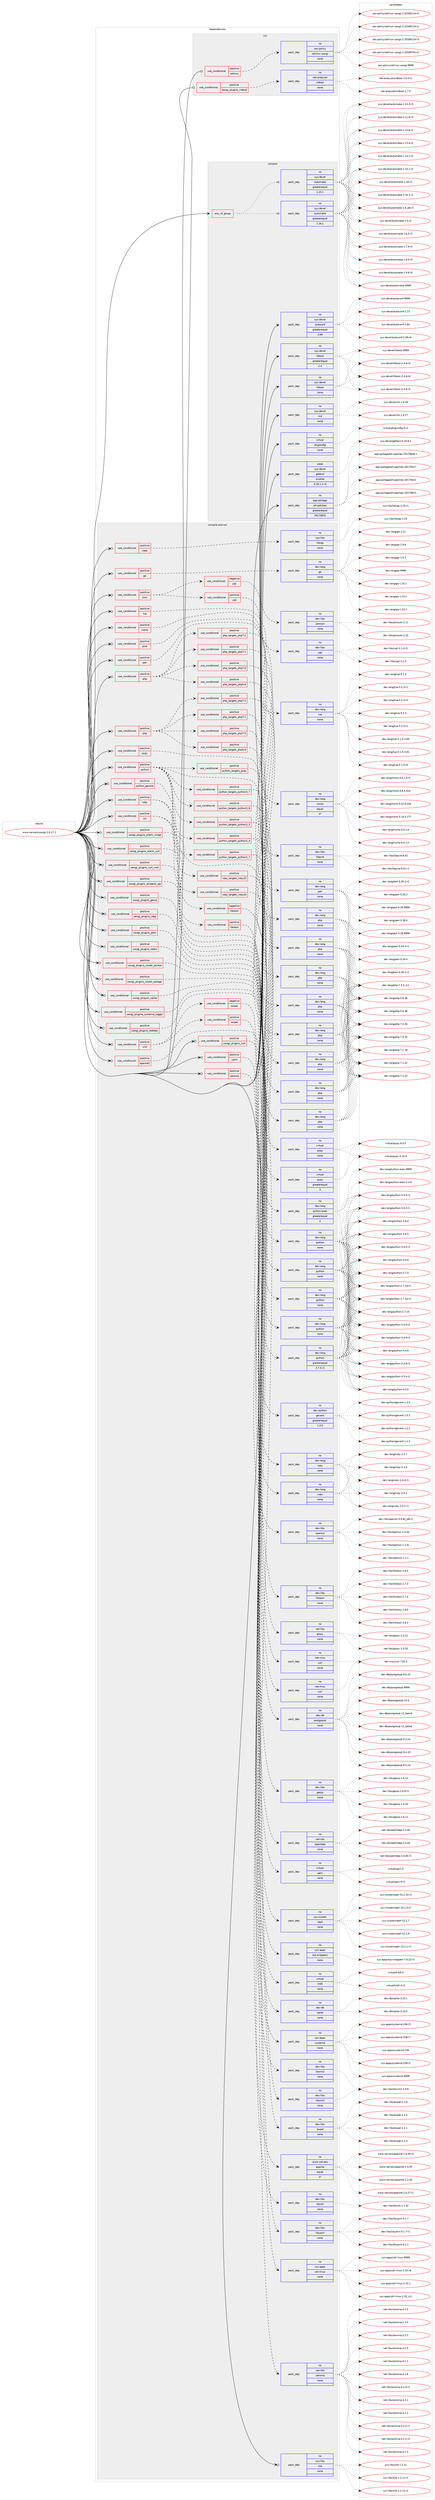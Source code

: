 digraph prolog {

# *************
# Graph options
# *************

newrank=true;
concentrate=true;
compound=true;
graph [rankdir=LR,fontname=Helvetica,fontsize=10,ranksep=1.5];#, ranksep=2.5, nodesep=0.2];
edge  [arrowhead=vee];
node  [fontname=Helvetica,fontsize=10];

# **********
# The ebuild
# **********

subgraph cluster_leftcol {
color=gray;
rank=same;
label=<<i>ebuild</i>>;
id [label="www-servers/uwsgi-2.0.17.1", color=red, width=4, href="../www-servers/uwsgi-2.0.17.1.svg"];
}

# ****************
# The dependencies
# ****************

subgraph cluster_midcol {
color=gray;
label=<<i>dependencies</i>>;
subgraph cluster_compile {
fillcolor="#eeeeee";
style=filled;
label=<<i>compile</i>>;
subgraph any343 {
dependency19012 [label=<<TABLE BORDER="0" CELLBORDER="1" CELLSPACING="0" CELLPADDING="4"><TR><TD CELLPADDING="10">any_of_group</TD></TR></TABLE>>, shape=none, color=red];subgraph pack14482 {
dependency19013 [label=<<TABLE BORDER="0" CELLBORDER="1" CELLSPACING="0" CELLPADDING="4" WIDTH="220"><TR><TD ROWSPAN="6" CELLPADDING="30">pack_dep</TD></TR><TR><TD WIDTH="110">no</TD></TR><TR><TD>sys-devel</TD></TR><TR><TD>automake</TD></TR><TR><TD>greaterequal</TD></TR><TR><TD>1.16.1</TD></TR></TABLE>>, shape=none, color=blue];
}
dependency19012:e -> dependency19013:w [weight=20,style="dotted",arrowhead="oinv"];
subgraph pack14483 {
dependency19014 [label=<<TABLE BORDER="0" CELLBORDER="1" CELLSPACING="0" CELLPADDING="4" WIDTH="220"><TR><TD ROWSPAN="6" CELLPADDING="30">pack_dep</TD></TR><TR><TD WIDTH="110">no</TD></TR><TR><TD>sys-devel</TD></TR><TR><TD>automake</TD></TR><TR><TD>greaterequal</TD></TR><TR><TD>1.15.1</TD></TR></TABLE>>, shape=none, color=blue];
}
dependency19012:e -> dependency19014:w [weight=20,style="dotted",arrowhead="oinv"];
}
id:e -> dependency19012:w [weight=20,style="solid",arrowhead="vee"];
subgraph pack14484 {
dependency19015 [label=<<TABLE BORDER="0" CELLBORDER="1" CELLSPACING="0" CELLPADDING="4" WIDTH="220"><TR><TD ROWSPAN="6" CELLPADDING="30">pack_dep</TD></TR><TR><TD WIDTH="110">no</TD></TR><TR><TD>app-portage</TD></TR><TR><TD>elt-patches</TD></TR><TR><TD>greaterequal</TD></TR><TR><TD>20170815</TD></TR></TABLE>>, shape=none, color=blue];
}
id:e -> dependency19015:w [weight=20,style="solid",arrowhead="vee"];
subgraph pack14485 {
dependency19016 [label=<<TABLE BORDER="0" CELLBORDER="1" CELLSPACING="0" CELLPADDING="4" WIDTH="220"><TR><TD ROWSPAN="6" CELLPADDING="30">pack_dep</TD></TR><TR><TD WIDTH="110">no</TD></TR><TR><TD>sys-devel</TD></TR><TR><TD>autoconf</TD></TR><TR><TD>greaterequal</TD></TR><TR><TD>2.69</TD></TR></TABLE>>, shape=none, color=blue];
}
id:e -> dependency19016:w [weight=20,style="solid",arrowhead="vee"];
subgraph pack14486 {
dependency19017 [label=<<TABLE BORDER="0" CELLBORDER="1" CELLSPACING="0" CELLPADDING="4" WIDTH="220"><TR><TD ROWSPAN="6" CELLPADDING="30">pack_dep</TD></TR><TR><TD WIDTH="110">no</TD></TR><TR><TD>sys-devel</TD></TR><TR><TD>libtool</TD></TR><TR><TD>greaterequal</TD></TR><TR><TD>2.4</TD></TR></TABLE>>, shape=none, color=blue];
}
id:e -> dependency19017:w [weight=20,style="solid",arrowhead="vee"];
subgraph pack14487 {
dependency19018 [label=<<TABLE BORDER="0" CELLBORDER="1" CELLSPACING="0" CELLPADDING="4" WIDTH="220"><TR><TD ROWSPAN="6" CELLPADDING="30">pack_dep</TD></TR><TR><TD WIDTH="110">no</TD></TR><TR><TD>sys-devel</TD></TR><TR><TD>libtool</TD></TR><TR><TD>none</TD></TR><TR><TD></TD></TR></TABLE>>, shape=none, color=blue];
}
id:e -> dependency19018:w [weight=20,style="solid",arrowhead="vee"];
subgraph pack14488 {
dependency19019 [label=<<TABLE BORDER="0" CELLBORDER="1" CELLSPACING="0" CELLPADDING="4" WIDTH="220"><TR><TD ROWSPAN="6" CELLPADDING="30">pack_dep</TD></TR><TR><TD WIDTH="110">no</TD></TR><TR><TD>sys-devel</TD></TR><TR><TD>m4</TD></TR><TR><TD>none</TD></TR><TR><TD></TD></TR></TABLE>>, shape=none, color=blue];
}
id:e -> dependency19019:w [weight=20,style="solid",arrowhead="vee"];
subgraph pack14489 {
dependency19020 [label=<<TABLE BORDER="0" CELLBORDER="1" CELLSPACING="0" CELLPADDING="4" WIDTH="220"><TR><TD ROWSPAN="6" CELLPADDING="30">pack_dep</TD></TR><TR><TD WIDTH="110">no</TD></TR><TR><TD>virtual</TD></TR><TR><TD>pkgconfig</TD></TR><TR><TD>none</TD></TR><TR><TD></TD></TR></TABLE>>, shape=none, color=blue];
}
id:e -> dependency19020:w [weight=20,style="solid",arrowhead="vee"];
subgraph pack14490 {
dependency19021 [label=<<TABLE BORDER="0" CELLBORDER="1" CELLSPACING="0" CELLPADDING="4" WIDTH="220"><TR><TD ROWSPAN="6" CELLPADDING="30">pack_dep</TD></TR><TR><TD WIDTH="110">weak</TD></TR><TR><TD>sys-devel</TD></TR><TR><TD>gettext</TD></TR><TR><TD>smaller</TD></TR><TR><TD>0.18.1.1-r3</TD></TR></TABLE>>, shape=none, color=blue];
}
id:e -> dependency19021:w [weight=20,style="solid",arrowhead="vee"];
}
subgraph cluster_compileandrun {
fillcolor="#eeeeee";
style=filled;
label=<<i>compile and run</i>>;
subgraph cond4164 {
dependency19022 [label=<<TABLE BORDER="0" CELLBORDER="1" CELLSPACING="0" CELLPADDING="4"><TR><TD ROWSPAN="3" CELLPADDING="10">use_conditional</TD></TR><TR><TD>positive</TD></TR><TR><TD>apache2</TD></TR></TABLE>>, shape=none, color=red];
subgraph pack14491 {
dependency19023 [label=<<TABLE BORDER="0" CELLBORDER="1" CELLSPACING="0" CELLPADDING="4" WIDTH="220"><TR><TD ROWSPAN="6" CELLPADDING="30">pack_dep</TD></TR><TR><TD WIDTH="110">no</TD></TR><TR><TD>www-servers</TD></TR><TR><TD>apache</TD></TR><TR><TD>equal</TD></TR><TR><TD>2*</TD></TR></TABLE>>, shape=none, color=blue];
}
dependency19022:e -> dependency19023:w [weight=20,style="dashed",arrowhead="vee"];
}
id:e -> dependency19022:w [weight=20,style="solid",arrowhead="odotvee"];
subgraph cond4165 {
dependency19024 [label=<<TABLE BORDER="0" CELLBORDER="1" CELLSPACING="0" CELLPADDING="4"><TR><TD ROWSPAN="3" CELLPADDING="10">use_conditional</TD></TR><TR><TD>positive</TD></TR><TR><TD>caps</TD></TR></TABLE>>, shape=none, color=red];
subgraph pack14492 {
dependency19025 [label=<<TABLE BORDER="0" CELLBORDER="1" CELLSPACING="0" CELLPADDING="4" WIDTH="220"><TR><TD ROWSPAN="6" CELLPADDING="30">pack_dep</TD></TR><TR><TD WIDTH="110">no</TD></TR><TR><TD>sys-libs</TD></TR><TR><TD>libcap</TD></TR><TR><TD>none</TD></TR><TR><TD></TD></TR></TABLE>>, shape=none, color=blue];
}
dependency19024:e -> dependency19025:w [weight=20,style="dashed",arrowhead="vee"];
}
id:e -> dependency19024:w [weight=20,style="solid",arrowhead="odotvee"];
subgraph cond4166 {
dependency19026 [label=<<TABLE BORDER="0" CELLBORDER="1" CELLSPACING="0" CELLPADDING="4"><TR><TD ROWSPAN="3" CELLPADDING="10">use_conditional</TD></TR><TR><TD>positive</TD></TR><TR><TD>go</TD></TR></TABLE>>, shape=none, color=red];
subgraph pack14493 {
dependency19027 [label=<<TABLE BORDER="0" CELLBORDER="1" CELLSPACING="0" CELLPADDING="4" WIDTH="220"><TR><TD ROWSPAN="6" CELLPADDING="30">pack_dep</TD></TR><TR><TD WIDTH="110">no</TD></TR><TR><TD>dev-lang</TD></TR><TR><TD>go</TD></TR><TR><TD>none</TD></TR><TR><TD></TD></TR></TABLE>>, shape=none, color=blue];
}
dependency19026:e -> dependency19027:w [weight=20,style="dashed",arrowhead="vee"];
}
id:e -> dependency19026:w [weight=20,style="solid",arrowhead="odotvee"];
subgraph cond4167 {
dependency19028 [label=<<TABLE BORDER="0" CELLBORDER="1" CELLSPACING="0" CELLPADDING="4"><TR><TD ROWSPAN="3" CELLPADDING="10">use_conditional</TD></TR><TR><TD>positive</TD></TR><TR><TD>json</TD></TR></TABLE>>, shape=none, color=red];
subgraph cond4168 {
dependency19029 [label=<<TABLE BORDER="0" CELLBORDER="1" CELLSPACING="0" CELLPADDING="4"><TR><TD ROWSPAN="3" CELLPADDING="10">use_conditional</TD></TR><TR><TD>negative</TD></TR><TR><TD>yajl</TD></TR></TABLE>>, shape=none, color=red];
subgraph pack14494 {
dependency19030 [label=<<TABLE BORDER="0" CELLBORDER="1" CELLSPACING="0" CELLPADDING="4" WIDTH="220"><TR><TD ROWSPAN="6" CELLPADDING="30">pack_dep</TD></TR><TR><TD WIDTH="110">no</TD></TR><TR><TD>dev-libs</TD></TR><TR><TD>jansson</TD></TR><TR><TD>none</TD></TR><TR><TD></TD></TR></TABLE>>, shape=none, color=blue];
}
dependency19029:e -> dependency19030:w [weight=20,style="dashed",arrowhead="vee"];
}
dependency19028:e -> dependency19029:w [weight=20,style="dashed",arrowhead="vee"];
subgraph cond4169 {
dependency19031 [label=<<TABLE BORDER="0" CELLBORDER="1" CELLSPACING="0" CELLPADDING="4"><TR><TD ROWSPAN="3" CELLPADDING="10">use_conditional</TD></TR><TR><TD>positive</TD></TR><TR><TD>yajl</TD></TR></TABLE>>, shape=none, color=red];
subgraph pack14495 {
dependency19032 [label=<<TABLE BORDER="0" CELLBORDER="1" CELLSPACING="0" CELLPADDING="4" WIDTH="220"><TR><TD ROWSPAN="6" CELLPADDING="30">pack_dep</TD></TR><TR><TD WIDTH="110">no</TD></TR><TR><TD>dev-libs</TD></TR><TR><TD>yajl</TD></TR><TR><TD>none</TD></TR><TR><TD></TD></TR></TABLE>>, shape=none, color=blue];
}
dependency19031:e -> dependency19032:w [weight=20,style="dashed",arrowhead="vee"];
}
dependency19028:e -> dependency19031:w [weight=20,style="dashed",arrowhead="vee"];
}
id:e -> dependency19028:w [weight=20,style="solid",arrowhead="odotvee"];
subgraph cond4170 {
dependency19033 [label=<<TABLE BORDER="0" CELLBORDER="1" CELLSPACING="0" CELLPADDING="4"><TR><TD ROWSPAN="3" CELLPADDING="10">use_conditional</TD></TR><TR><TD>positive</TD></TR><TR><TD>lua</TD></TR></TABLE>>, shape=none, color=red];
subgraph pack14496 {
dependency19034 [label=<<TABLE BORDER="0" CELLBORDER="1" CELLSPACING="0" CELLPADDING="4" WIDTH="220"><TR><TD ROWSPAN="6" CELLPADDING="30">pack_dep</TD></TR><TR><TD WIDTH="110">no</TD></TR><TR><TD>dev-lang</TD></TR><TR><TD>lua</TD></TR><TR><TD>none</TD></TR><TR><TD></TD></TR></TABLE>>, shape=none, color=blue];
}
dependency19033:e -> dependency19034:w [weight=20,style="dashed",arrowhead="vee"];
}
id:e -> dependency19033:w [weight=20,style="solid",arrowhead="odotvee"];
subgraph cond4171 {
dependency19035 [label=<<TABLE BORDER="0" CELLBORDER="1" CELLSPACING="0" CELLPADDING="4"><TR><TD ROWSPAN="3" CELLPADDING="10">use_conditional</TD></TR><TR><TD>positive</TD></TR><TR><TD>mono</TD></TR></TABLE>>, shape=none, color=red];
subgraph pack14497 {
dependency19036 [label=<<TABLE BORDER="0" CELLBORDER="1" CELLSPACING="0" CELLPADDING="4" WIDTH="220"><TR><TD ROWSPAN="6" CELLPADDING="30">pack_dep</TD></TR><TR><TD WIDTH="110">no</TD></TR><TR><TD>dev-lang</TD></TR><TR><TD>mono</TD></TR><TR><TD>equal</TD></TR><TR><TD>4*</TD></TR></TABLE>>, shape=none, color=blue];
}
dependency19035:e -> dependency19036:w [weight=20,style="dashed",arrowhead="vee"];
}
id:e -> dependency19035:w [weight=20,style="solid",arrowhead="odotvee"];
subgraph cond4172 {
dependency19037 [label=<<TABLE BORDER="0" CELLBORDER="1" CELLSPACING="0" CELLPADDING="4"><TR><TD ROWSPAN="3" CELLPADDING="10">use_conditional</TD></TR><TR><TD>positive</TD></TR><TR><TD>pcre</TD></TR></TABLE>>, shape=none, color=red];
subgraph pack14498 {
dependency19038 [label=<<TABLE BORDER="0" CELLBORDER="1" CELLSPACING="0" CELLPADDING="4" WIDTH="220"><TR><TD ROWSPAN="6" CELLPADDING="30">pack_dep</TD></TR><TR><TD WIDTH="110">no</TD></TR><TR><TD>dev-libs</TD></TR><TR><TD>libpcre</TD></TR><TR><TD>none</TD></TR><TR><TD></TD></TR></TABLE>>, shape=none, color=blue];
}
dependency19037:e -> dependency19038:w [weight=20,style="dashed",arrowhead="vee"];
}
id:e -> dependency19037:w [weight=20,style="solid",arrowhead="odotvee"];
subgraph cond4173 {
dependency19039 [label=<<TABLE BORDER="0" CELLBORDER="1" CELLSPACING="0" CELLPADDING="4"><TR><TD ROWSPAN="3" CELLPADDING="10">use_conditional</TD></TR><TR><TD>positive</TD></TR><TR><TD>perl</TD></TR></TABLE>>, shape=none, color=red];
subgraph pack14499 {
dependency19040 [label=<<TABLE BORDER="0" CELLBORDER="1" CELLSPACING="0" CELLPADDING="4" WIDTH="220"><TR><TD ROWSPAN="6" CELLPADDING="30">pack_dep</TD></TR><TR><TD WIDTH="110">no</TD></TR><TR><TD>dev-lang</TD></TR><TR><TD>perl</TD></TR><TR><TD>none</TD></TR><TR><TD></TD></TR></TABLE>>, shape=none, color=blue];
}
dependency19039:e -> dependency19040:w [weight=20,style="dashed",arrowhead="vee"];
}
id:e -> dependency19039:w [weight=20,style="solid",arrowhead="odotvee"];
subgraph cond4174 {
dependency19041 [label=<<TABLE BORDER="0" CELLBORDER="1" CELLSPACING="0" CELLPADDING="4"><TR><TD ROWSPAN="3" CELLPADDING="10">use_conditional</TD></TR><TR><TD>positive</TD></TR><TR><TD>php</TD></TR></TABLE>>, shape=none, color=red];
subgraph cond4175 {
dependency19042 [label=<<TABLE BORDER="0" CELLBORDER="1" CELLSPACING="0" CELLPADDING="4"><TR><TD ROWSPAN="3" CELLPADDING="10">use_conditional</TD></TR><TR><TD>positive</TD></TR><TR><TD>php_targets_php5-6</TD></TR></TABLE>>, shape=none, color=red];
subgraph pack14500 {
dependency19043 [label=<<TABLE BORDER="0" CELLBORDER="1" CELLSPACING="0" CELLPADDING="4" WIDTH="220"><TR><TD ROWSPAN="6" CELLPADDING="30">pack_dep</TD></TR><TR><TD WIDTH="110">no</TD></TR><TR><TD>dev-lang</TD></TR><TR><TD>php</TD></TR><TR><TD>none</TD></TR><TR><TD></TD></TR></TABLE>>, shape=none, color=blue];
}
dependency19042:e -> dependency19043:w [weight=20,style="dashed",arrowhead="vee"];
}
dependency19041:e -> dependency19042:w [weight=20,style="dashed",arrowhead="vee"];
subgraph cond4176 {
dependency19044 [label=<<TABLE BORDER="0" CELLBORDER="1" CELLSPACING="0" CELLPADDING="4"><TR><TD ROWSPAN="3" CELLPADDING="10">use_conditional</TD></TR><TR><TD>positive</TD></TR><TR><TD>php_targets_php7-0</TD></TR></TABLE>>, shape=none, color=red];
subgraph pack14501 {
dependency19045 [label=<<TABLE BORDER="0" CELLBORDER="1" CELLSPACING="0" CELLPADDING="4" WIDTH="220"><TR><TD ROWSPAN="6" CELLPADDING="30">pack_dep</TD></TR><TR><TD WIDTH="110">no</TD></TR><TR><TD>dev-lang</TD></TR><TR><TD>php</TD></TR><TR><TD>none</TD></TR><TR><TD></TD></TR></TABLE>>, shape=none, color=blue];
}
dependency19044:e -> dependency19045:w [weight=20,style="dashed",arrowhead="vee"];
}
dependency19041:e -> dependency19044:w [weight=20,style="dashed",arrowhead="vee"];
subgraph cond4177 {
dependency19046 [label=<<TABLE BORDER="0" CELLBORDER="1" CELLSPACING="0" CELLPADDING="4"><TR><TD ROWSPAN="3" CELLPADDING="10">use_conditional</TD></TR><TR><TD>positive</TD></TR><TR><TD>php_targets_php7-1</TD></TR></TABLE>>, shape=none, color=red];
subgraph pack14502 {
dependency19047 [label=<<TABLE BORDER="0" CELLBORDER="1" CELLSPACING="0" CELLPADDING="4" WIDTH="220"><TR><TD ROWSPAN="6" CELLPADDING="30">pack_dep</TD></TR><TR><TD WIDTH="110">no</TD></TR><TR><TD>dev-lang</TD></TR><TR><TD>php</TD></TR><TR><TD>none</TD></TR><TR><TD></TD></TR></TABLE>>, shape=none, color=blue];
}
dependency19046:e -> dependency19047:w [weight=20,style="dashed",arrowhead="vee"];
}
dependency19041:e -> dependency19046:w [weight=20,style="dashed",arrowhead="vee"];
subgraph cond4178 {
dependency19048 [label=<<TABLE BORDER="0" CELLBORDER="1" CELLSPACING="0" CELLPADDING="4"><TR><TD ROWSPAN="3" CELLPADDING="10">use_conditional</TD></TR><TR><TD>positive</TD></TR><TR><TD>php_targets_php7-2</TD></TR></TABLE>>, shape=none, color=red];
subgraph pack14503 {
dependency19049 [label=<<TABLE BORDER="0" CELLBORDER="1" CELLSPACING="0" CELLPADDING="4" WIDTH="220"><TR><TD ROWSPAN="6" CELLPADDING="30">pack_dep</TD></TR><TR><TD WIDTH="110">no</TD></TR><TR><TD>dev-lang</TD></TR><TR><TD>php</TD></TR><TR><TD>none</TD></TR><TR><TD></TD></TR></TABLE>>, shape=none, color=blue];
}
dependency19048:e -> dependency19049:w [weight=20,style="dashed",arrowhead="vee"];
}
dependency19041:e -> dependency19048:w [weight=20,style="dashed",arrowhead="vee"];
}
id:e -> dependency19041:w [weight=20,style="solid",arrowhead="odotvee"];
subgraph cond4179 {
dependency19050 [label=<<TABLE BORDER="0" CELLBORDER="1" CELLSPACING="0" CELLPADDING="4"><TR><TD ROWSPAN="3" CELLPADDING="10">use_conditional</TD></TR><TR><TD>positive</TD></TR><TR><TD>php</TD></TR></TABLE>>, shape=none, color=red];
subgraph cond4180 {
dependency19051 [label=<<TABLE BORDER="0" CELLBORDER="1" CELLSPACING="0" CELLPADDING="4"><TR><TD ROWSPAN="3" CELLPADDING="10">use_conditional</TD></TR><TR><TD>positive</TD></TR><TR><TD>php_targets_php5-6</TD></TR></TABLE>>, shape=none, color=red];
subgraph pack14504 {
dependency19052 [label=<<TABLE BORDER="0" CELLBORDER="1" CELLSPACING="0" CELLPADDING="4" WIDTH="220"><TR><TD ROWSPAN="6" CELLPADDING="30">pack_dep</TD></TR><TR><TD WIDTH="110">no</TD></TR><TR><TD>dev-lang</TD></TR><TR><TD>php</TD></TR><TR><TD>none</TD></TR><TR><TD></TD></TR></TABLE>>, shape=none, color=blue];
}
dependency19051:e -> dependency19052:w [weight=20,style="dashed",arrowhead="vee"];
}
dependency19050:e -> dependency19051:w [weight=20,style="dashed",arrowhead="vee"];
subgraph cond4181 {
dependency19053 [label=<<TABLE BORDER="0" CELLBORDER="1" CELLSPACING="0" CELLPADDING="4"><TR><TD ROWSPAN="3" CELLPADDING="10">use_conditional</TD></TR><TR><TD>positive</TD></TR><TR><TD>php_targets_php7-0</TD></TR></TABLE>>, shape=none, color=red];
subgraph pack14505 {
dependency19054 [label=<<TABLE BORDER="0" CELLBORDER="1" CELLSPACING="0" CELLPADDING="4" WIDTH="220"><TR><TD ROWSPAN="6" CELLPADDING="30">pack_dep</TD></TR><TR><TD WIDTH="110">no</TD></TR><TR><TD>dev-lang</TD></TR><TR><TD>php</TD></TR><TR><TD>none</TD></TR><TR><TD></TD></TR></TABLE>>, shape=none, color=blue];
}
dependency19053:e -> dependency19054:w [weight=20,style="dashed",arrowhead="vee"];
}
dependency19050:e -> dependency19053:w [weight=20,style="dashed",arrowhead="vee"];
subgraph cond4182 {
dependency19055 [label=<<TABLE BORDER="0" CELLBORDER="1" CELLSPACING="0" CELLPADDING="4"><TR><TD ROWSPAN="3" CELLPADDING="10">use_conditional</TD></TR><TR><TD>positive</TD></TR><TR><TD>php_targets_php7-1</TD></TR></TABLE>>, shape=none, color=red];
subgraph pack14506 {
dependency19056 [label=<<TABLE BORDER="0" CELLBORDER="1" CELLSPACING="0" CELLPADDING="4" WIDTH="220"><TR><TD ROWSPAN="6" CELLPADDING="30">pack_dep</TD></TR><TR><TD WIDTH="110">no</TD></TR><TR><TD>dev-lang</TD></TR><TR><TD>php</TD></TR><TR><TD>none</TD></TR><TR><TD></TD></TR></TABLE>>, shape=none, color=blue];
}
dependency19055:e -> dependency19056:w [weight=20,style="dashed",arrowhead="vee"];
}
dependency19050:e -> dependency19055:w [weight=20,style="dashed",arrowhead="vee"];
subgraph cond4183 {
dependency19057 [label=<<TABLE BORDER="0" CELLBORDER="1" CELLSPACING="0" CELLPADDING="4"><TR><TD ROWSPAN="3" CELLPADDING="10">use_conditional</TD></TR><TR><TD>positive</TD></TR><TR><TD>php_targets_php7-2</TD></TR></TABLE>>, shape=none, color=red];
subgraph pack14507 {
dependency19058 [label=<<TABLE BORDER="0" CELLBORDER="1" CELLSPACING="0" CELLPADDING="4" WIDTH="220"><TR><TD ROWSPAN="6" CELLPADDING="30">pack_dep</TD></TR><TR><TD WIDTH="110">no</TD></TR><TR><TD>dev-lang</TD></TR><TR><TD>php</TD></TR><TR><TD>none</TD></TR><TR><TD></TD></TR></TABLE>>, shape=none, color=blue];
}
dependency19057:e -> dependency19058:w [weight=20,style="dashed",arrowhead="vee"];
}
dependency19050:e -> dependency19057:w [weight=20,style="dashed",arrowhead="vee"];
}
id:e -> dependency19050:w [weight=20,style="solid",arrowhead="odotvee"];
subgraph cond4184 {
dependency19059 [label=<<TABLE BORDER="0" CELLBORDER="1" CELLSPACING="0" CELLPADDING="4"><TR><TD ROWSPAN="3" CELLPADDING="10">use_conditional</TD></TR><TR><TD>positive</TD></TR><TR><TD>pypy</TD></TR></TABLE>>, shape=none, color=red];
subgraph pack14508 {
dependency19060 [label=<<TABLE BORDER="0" CELLBORDER="1" CELLSPACING="0" CELLPADDING="4" WIDTH="220"><TR><TD ROWSPAN="6" CELLPADDING="30">pack_dep</TD></TR><TR><TD WIDTH="110">no</TD></TR><TR><TD>virtual</TD></TR><TR><TD>pypy</TD></TR><TR><TD>none</TD></TR><TR><TD></TD></TR></TABLE>>, shape=none, color=blue];
}
dependency19059:e -> dependency19060:w [weight=20,style="dashed",arrowhead="vee"];
}
id:e -> dependency19059:w [weight=20,style="solid",arrowhead="odotvee"];
subgraph cond4185 {
dependency19061 [label=<<TABLE BORDER="0" CELLBORDER="1" CELLSPACING="0" CELLPADDING="4"><TR><TD ROWSPAN="3" CELLPADDING="10">use_conditional</TD></TR><TR><TD>positive</TD></TR><TR><TD>python</TD></TR></TABLE>>, shape=none, color=red];
subgraph cond4186 {
dependency19062 [label=<<TABLE BORDER="0" CELLBORDER="1" CELLSPACING="0" CELLPADDING="4"><TR><TD ROWSPAN="3" CELLPADDING="10">use_conditional</TD></TR><TR><TD>positive</TD></TR><TR><TD>python_targets_pypy</TD></TR></TABLE>>, shape=none, color=red];
subgraph pack14509 {
dependency19063 [label=<<TABLE BORDER="0" CELLBORDER="1" CELLSPACING="0" CELLPADDING="4" WIDTH="220"><TR><TD ROWSPAN="6" CELLPADDING="30">pack_dep</TD></TR><TR><TD WIDTH="110">no</TD></TR><TR><TD>virtual</TD></TR><TR><TD>pypy</TD></TR><TR><TD>greaterequal</TD></TR><TR><TD>5</TD></TR></TABLE>>, shape=none, color=blue];
}
dependency19062:e -> dependency19063:w [weight=20,style="dashed",arrowhead="vee"];
}
dependency19061:e -> dependency19062:w [weight=20,style="dashed",arrowhead="vee"];
subgraph cond4187 {
dependency19064 [label=<<TABLE BORDER="0" CELLBORDER="1" CELLSPACING="0" CELLPADDING="4"><TR><TD ROWSPAN="3" CELLPADDING="10">use_conditional</TD></TR><TR><TD>positive</TD></TR><TR><TD>python_targets_python2_7</TD></TR></TABLE>>, shape=none, color=red];
subgraph pack14510 {
dependency19065 [label=<<TABLE BORDER="0" CELLBORDER="1" CELLSPACING="0" CELLPADDING="4" WIDTH="220"><TR><TD ROWSPAN="6" CELLPADDING="30">pack_dep</TD></TR><TR><TD WIDTH="110">no</TD></TR><TR><TD>dev-lang</TD></TR><TR><TD>python</TD></TR><TR><TD>greaterequal</TD></TR><TR><TD>2.7.5-r2</TD></TR></TABLE>>, shape=none, color=blue];
}
dependency19064:e -> dependency19065:w [weight=20,style="dashed",arrowhead="vee"];
}
dependency19061:e -> dependency19064:w [weight=20,style="dashed",arrowhead="vee"];
subgraph cond4188 {
dependency19066 [label=<<TABLE BORDER="0" CELLBORDER="1" CELLSPACING="0" CELLPADDING="4"><TR><TD ROWSPAN="3" CELLPADDING="10">use_conditional</TD></TR><TR><TD>positive</TD></TR><TR><TD>python_targets_python3_4</TD></TR></TABLE>>, shape=none, color=red];
subgraph pack14511 {
dependency19067 [label=<<TABLE BORDER="0" CELLBORDER="1" CELLSPACING="0" CELLPADDING="4" WIDTH="220"><TR><TD ROWSPAN="6" CELLPADDING="30">pack_dep</TD></TR><TR><TD WIDTH="110">no</TD></TR><TR><TD>dev-lang</TD></TR><TR><TD>python</TD></TR><TR><TD>none</TD></TR><TR><TD></TD></TR></TABLE>>, shape=none, color=blue];
}
dependency19066:e -> dependency19067:w [weight=20,style="dashed",arrowhead="vee"];
}
dependency19061:e -> dependency19066:w [weight=20,style="dashed",arrowhead="vee"];
subgraph cond4189 {
dependency19068 [label=<<TABLE BORDER="0" CELLBORDER="1" CELLSPACING="0" CELLPADDING="4"><TR><TD ROWSPAN="3" CELLPADDING="10">use_conditional</TD></TR><TR><TD>positive</TD></TR><TR><TD>python_targets_python3_5</TD></TR></TABLE>>, shape=none, color=red];
subgraph pack14512 {
dependency19069 [label=<<TABLE BORDER="0" CELLBORDER="1" CELLSPACING="0" CELLPADDING="4" WIDTH="220"><TR><TD ROWSPAN="6" CELLPADDING="30">pack_dep</TD></TR><TR><TD WIDTH="110">no</TD></TR><TR><TD>dev-lang</TD></TR><TR><TD>python</TD></TR><TR><TD>none</TD></TR><TR><TD></TD></TR></TABLE>>, shape=none, color=blue];
}
dependency19068:e -> dependency19069:w [weight=20,style="dashed",arrowhead="vee"];
}
dependency19061:e -> dependency19068:w [weight=20,style="dashed",arrowhead="vee"];
subgraph cond4190 {
dependency19070 [label=<<TABLE BORDER="0" CELLBORDER="1" CELLSPACING="0" CELLPADDING="4"><TR><TD ROWSPAN="3" CELLPADDING="10">use_conditional</TD></TR><TR><TD>positive</TD></TR><TR><TD>python_targets_python3_6</TD></TR></TABLE>>, shape=none, color=red];
subgraph pack14513 {
dependency19071 [label=<<TABLE BORDER="0" CELLBORDER="1" CELLSPACING="0" CELLPADDING="4" WIDTH="220"><TR><TD ROWSPAN="6" CELLPADDING="30">pack_dep</TD></TR><TR><TD WIDTH="110">no</TD></TR><TR><TD>dev-lang</TD></TR><TR><TD>python</TD></TR><TR><TD>none</TD></TR><TR><TD></TD></TR></TABLE>>, shape=none, color=blue];
}
dependency19070:e -> dependency19071:w [weight=20,style="dashed",arrowhead="vee"];
}
dependency19061:e -> dependency19070:w [weight=20,style="dashed",arrowhead="vee"];
subgraph cond4191 {
dependency19072 [label=<<TABLE BORDER="0" CELLBORDER="1" CELLSPACING="0" CELLPADDING="4"><TR><TD ROWSPAN="3" CELLPADDING="10">use_conditional</TD></TR><TR><TD>positive</TD></TR><TR><TD>python_targets_python3_7</TD></TR></TABLE>>, shape=none, color=red];
subgraph pack14514 {
dependency19073 [label=<<TABLE BORDER="0" CELLBORDER="1" CELLSPACING="0" CELLPADDING="4" WIDTH="220"><TR><TD ROWSPAN="6" CELLPADDING="30">pack_dep</TD></TR><TR><TD WIDTH="110">no</TD></TR><TR><TD>dev-lang</TD></TR><TR><TD>python</TD></TR><TR><TD>none</TD></TR><TR><TD></TD></TR></TABLE>>, shape=none, color=blue];
}
dependency19072:e -> dependency19073:w [weight=20,style="dashed",arrowhead="vee"];
}
dependency19061:e -> dependency19072:w [weight=20,style="dashed",arrowhead="vee"];
subgraph pack14515 {
dependency19074 [label=<<TABLE BORDER="0" CELLBORDER="1" CELLSPACING="0" CELLPADDING="4" WIDTH="220"><TR><TD ROWSPAN="6" CELLPADDING="30">pack_dep</TD></TR><TR><TD WIDTH="110">no</TD></TR><TR><TD>dev-lang</TD></TR><TR><TD>python-exec</TD></TR><TR><TD>greaterequal</TD></TR><TR><TD>2</TD></TR></TABLE>>, shape=none, color=blue];
}
dependency19061:e -> dependency19074:w [weight=20,style="dashed",arrowhead="vee"];
}
id:e -> dependency19061:w [weight=20,style="solid",arrowhead="odotvee"];
subgraph cond4192 {
dependency19075 [label=<<TABLE BORDER="0" CELLBORDER="1" CELLSPACING="0" CELLPADDING="4"><TR><TD ROWSPAN="3" CELLPADDING="10">use_conditional</TD></TR><TR><TD>positive</TD></TR><TR><TD>python_gevent</TD></TR></TABLE>>, shape=none, color=red];
subgraph pack14516 {
dependency19076 [label=<<TABLE BORDER="0" CELLBORDER="1" CELLSPACING="0" CELLPADDING="4" WIDTH="220"><TR><TD ROWSPAN="6" CELLPADDING="30">pack_dep</TD></TR><TR><TD WIDTH="110">no</TD></TR><TR><TD>dev-python</TD></TR><TR><TD>gevent</TD></TR><TR><TD>greaterequal</TD></TR><TR><TD>1.3.5</TD></TR></TABLE>>, shape=none, color=blue];
}
dependency19075:e -> dependency19076:w [weight=20,style="dashed",arrowhead="vee"];
}
id:e -> dependency19075:w [weight=20,style="solid",arrowhead="odotvee"];
subgraph cond4193 {
dependency19077 [label=<<TABLE BORDER="0" CELLBORDER="1" CELLSPACING="0" CELLPADDING="4"><TR><TD ROWSPAN="3" CELLPADDING="10">use_conditional</TD></TR><TR><TD>positive</TD></TR><TR><TD>ruby</TD></TR></TABLE>>, shape=none, color=red];
subgraph cond4194 {
dependency19078 [label=<<TABLE BORDER="0" CELLBORDER="1" CELLSPACING="0" CELLPADDING="4"><TR><TD ROWSPAN="3" CELLPADDING="10">use_conditional</TD></TR><TR><TD>positive</TD></TR><TR><TD>ruby_targets_ruby23</TD></TR></TABLE>>, shape=none, color=red];
subgraph pack14517 {
dependency19079 [label=<<TABLE BORDER="0" CELLBORDER="1" CELLSPACING="0" CELLPADDING="4" WIDTH="220"><TR><TD ROWSPAN="6" CELLPADDING="30">pack_dep</TD></TR><TR><TD WIDTH="110">no</TD></TR><TR><TD>dev-lang</TD></TR><TR><TD>ruby</TD></TR><TR><TD>none</TD></TR><TR><TD></TD></TR></TABLE>>, shape=none, color=blue];
}
dependency19078:e -> dependency19079:w [weight=20,style="dashed",arrowhead="vee"];
}
dependency19077:e -> dependency19078:w [weight=20,style="dashed",arrowhead="vee"];
subgraph cond4195 {
dependency19080 [label=<<TABLE BORDER="0" CELLBORDER="1" CELLSPACING="0" CELLPADDING="4"><TR><TD ROWSPAN="3" CELLPADDING="10">use_conditional</TD></TR><TR><TD>positive</TD></TR><TR><TD>ruby_targets_ruby24</TD></TR></TABLE>>, shape=none, color=red];
subgraph pack14518 {
dependency19081 [label=<<TABLE BORDER="0" CELLBORDER="1" CELLSPACING="0" CELLPADDING="4" WIDTH="220"><TR><TD ROWSPAN="6" CELLPADDING="30">pack_dep</TD></TR><TR><TD WIDTH="110">no</TD></TR><TR><TD>dev-lang</TD></TR><TR><TD>ruby</TD></TR><TR><TD>none</TD></TR><TR><TD></TD></TR></TABLE>>, shape=none, color=blue];
}
dependency19080:e -> dependency19081:w [weight=20,style="dashed",arrowhead="vee"];
}
dependency19077:e -> dependency19080:w [weight=20,style="dashed",arrowhead="vee"];
}
id:e -> dependency19077:w [weight=20,style="solid",arrowhead="odotvee"];
subgraph cond4196 {
dependency19082 [label=<<TABLE BORDER="0" CELLBORDER="1" CELLSPACING="0" CELLPADDING="4"><TR><TD ROWSPAN="3" CELLPADDING="10">use_conditional</TD></TR><TR><TD>positive</TD></TR><TR><TD>ssl</TD></TR></TABLE>>, shape=none, color=red];
subgraph cond4197 {
dependency19083 [label=<<TABLE BORDER="0" CELLBORDER="1" CELLSPACING="0" CELLPADDING="4"><TR><TD ROWSPAN="3" CELLPADDING="10">use_conditional</TD></TR><TR><TD>negative</TD></TR><TR><TD>libressl</TD></TR></TABLE>>, shape=none, color=red];
subgraph pack14519 {
dependency19084 [label=<<TABLE BORDER="0" CELLBORDER="1" CELLSPACING="0" CELLPADDING="4" WIDTH="220"><TR><TD ROWSPAN="6" CELLPADDING="30">pack_dep</TD></TR><TR><TD WIDTH="110">no</TD></TR><TR><TD>dev-libs</TD></TR><TR><TD>openssl</TD></TR><TR><TD>none</TD></TR><TR><TD></TD></TR></TABLE>>, shape=none, color=blue];
}
dependency19083:e -> dependency19084:w [weight=20,style="dashed",arrowhead="vee"];
}
dependency19082:e -> dependency19083:w [weight=20,style="dashed",arrowhead="vee"];
subgraph cond4198 {
dependency19085 [label=<<TABLE BORDER="0" CELLBORDER="1" CELLSPACING="0" CELLPADDING="4"><TR><TD ROWSPAN="3" CELLPADDING="10">use_conditional</TD></TR><TR><TD>positive</TD></TR><TR><TD>libressl</TD></TR></TABLE>>, shape=none, color=red];
subgraph pack14520 {
dependency19086 [label=<<TABLE BORDER="0" CELLBORDER="1" CELLSPACING="0" CELLPADDING="4" WIDTH="220"><TR><TD ROWSPAN="6" CELLPADDING="30">pack_dep</TD></TR><TR><TD WIDTH="110">no</TD></TR><TR><TD>dev-libs</TD></TR><TR><TD>libressl</TD></TR><TR><TD>none</TD></TR><TR><TD></TD></TR></TABLE>>, shape=none, color=blue];
}
dependency19085:e -> dependency19086:w [weight=20,style="dashed",arrowhead="vee"];
}
dependency19082:e -> dependency19085:w [weight=20,style="dashed",arrowhead="vee"];
}
id:e -> dependency19082:w [weight=20,style="solid",arrowhead="odotvee"];
subgraph cond4199 {
dependency19087 [label=<<TABLE BORDER="0" CELLBORDER="1" CELLSPACING="0" CELLPADDING="4"><TR><TD ROWSPAN="3" CELLPADDING="10">use_conditional</TD></TR><TR><TD>positive</TD></TR><TR><TD>uwsgi_plugins_alarm_curl</TD></TR></TABLE>>, shape=none, color=red];
subgraph pack14521 {
dependency19088 [label=<<TABLE BORDER="0" CELLBORDER="1" CELLSPACING="0" CELLPADDING="4" WIDTH="220"><TR><TD ROWSPAN="6" CELLPADDING="30">pack_dep</TD></TR><TR><TD WIDTH="110">no</TD></TR><TR><TD>net-misc</TD></TR><TR><TD>curl</TD></TR><TR><TD>none</TD></TR><TR><TD></TD></TR></TABLE>>, shape=none, color=blue];
}
dependency19087:e -> dependency19088:w [weight=20,style="dashed",arrowhead="vee"];
}
id:e -> dependency19087:w [weight=20,style="solid",arrowhead="odotvee"];
subgraph cond4200 {
dependency19089 [label=<<TABLE BORDER="0" CELLBORDER="1" CELLSPACING="0" CELLPADDING="4"><TR><TD ROWSPAN="3" CELLPADDING="10">use_conditional</TD></TR><TR><TD>positive</TD></TR><TR><TD>uwsgi_plugins_alarm_xmpp</TD></TR></TABLE>>, shape=none, color=red];
subgraph pack14522 {
dependency19090 [label=<<TABLE BORDER="0" CELLBORDER="1" CELLSPACING="0" CELLPADDING="4" WIDTH="220"><TR><TD ROWSPAN="6" CELLPADDING="30">pack_dep</TD></TR><TR><TD WIDTH="110">no</TD></TR><TR><TD>net-libs</TD></TR><TR><TD>gloox</TD></TR><TR><TD>none</TD></TR><TR><TD></TD></TR></TABLE>>, shape=none, color=blue];
}
dependency19089:e -> dependency19090:w [weight=20,style="dashed",arrowhead="vee"];
}
id:e -> dependency19089:w [weight=20,style="solid",arrowhead="odotvee"];
subgraph cond4201 {
dependency19091 [label=<<TABLE BORDER="0" CELLBORDER="1" CELLSPACING="0" CELLPADDING="4"><TR><TD ROWSPAN="3" CELLPADDING="10">use_conditional</TD></TR><TR><TD>positive</TD></TR><TR><TD>uwsgi_plugins_curl_cron</TD></TR></TABLE>>, shape=none, color=red];
subgraph pack14523 {
dependency19092 [label=<<TABLE BORDER="0" CELLBORDER="1" CELLSPACING="0" CELLPADDING="4" WIDTH="220"><TR><TD ROWSPAN="6" CELLPADDING="30">pack_dep</TD></TR><TR><TD WIDTH="110">no</TD></TR><TR><TD>net-misc</TD></TR><TR><TD>curl</TD></TR><TR><TD>none</TD></TR><TR><TD></TD></TR></TABLE>>, shape=none, color=blue];
}
dependency19091:e -> dependency19092:w [weight=20,style="dashed",arrowhead="vee"];
}
id:e -> dependency19091:w [weight=20,style="solid",arrowhead="odotvee"];
subgraph cond4202 {
dependency19093 [label=<<TABLE BORDER="0" CELLBORDER="1" CELLSPACING="0" CELLPADDING="4"><TR><TD ROWSPAN="3" CELLPADDING="10">use_conditional</TD></TR><TR><TD>positive</TD></TR><TR><TD>uwsgi_plugins_emperor_pg</TD></TR></TABLE>>, shape=none, color=red];
subgraph pack14524 {
dependency19094 [label=<<TABLE BORDER="0" CELLBORDER="1" CELLSPACING="0" CELLPADDING="4" WIDTH="220"><TR><TD ROWSPAN="6" CELLPADDING="30">pack_dep</TD></TR><TR><TD WIDTH="110">no</TD></TR><TR><TD>dev-db</TD></TR><TR><TD>postgresql</TD></TR><TR><TD>none</TD></TR><TR><TD></TD></TR></TABLE>>, shape=none, color=blue];
}
dependency19093:e -> dependency19094:w [weight=20,style="dashed",arrowhead="vee"];
}
id:e -> dependency19093:w [weight=20,style="solid",arrowhead="odotvee"];
subgraph cond4203 {
dependency19095 [label=<<TABLE BORDER="0" CELLBORDER="1" CELLSPACING="0" CELLPADDING="4"><TR><TD ROWSPAN="3" CELLPADDING="10">use_conditional</TD></TR><TR><TD>positive</TD></TR><TR><TD>uwsgi_plugins_geoip</TD></TR></TABLE>>, shape=none, color=red];
subgraph pack14525 {
dependency19096 [label=<<TABLE BORDER="0" CELLBORDER="1" CELLSPACING="0" CELLPADDING="4" WIDTH="220"><TR><TD ROWSPAN="6" CELLPADDING="30">pack_dep</TD></TR><TR><TD WIDTH="110">no</TD></TR><TR><TD>dev-libs</TD></TR><TR><TD>geoip</TD></TR><TR><TD>none</TD></TR><TR><TD></TD></TR></TABLE>>, shape=none, color=blue];
}
dependency19095:e -> dependency19096:w [weight=20,style="dashed",arrowhead="vee"];
}
id:e -> dependency19095:w [weight=20,style="solid",arrowhead="odotvee"];
subgraph cond4204 {
dependency19097 [label=<<TABLE BORDER="0" CELLBORDER="1" CELLSPACING="0" CELLPADDING="4"><TR><TD ROWSPAN="3" CELLPADDING="10">use_conditional</TD></TR><TR><TD>positive</TD></TR><TR><TD>uwsgi_plugins_ldap</TD></TR></TABLE>>, shape=none, color=red];
subgraph pack14526 {
dependency19098 [label=<<TABLE BORDER="0" CELLBORDER="1" CELLSPACING="0" CELLPADDING="4" WIDTH="220"><TR><TD ROWSPAN="6" CELLPADDING="30">pack_dep</TD></TR><TR><TD WIDTH="110">no</TD></TR><TR><TD>net-nds</TD></TR><TR><TD>openldap</TD></TR><TR><TD>none</TD></TR><TR><TD></TD></TR></TABLE>>, shape=none, color=blue];
}
dependency19097:e -> dependency19098:w [weight=20,style="dashed",arrowhead="vee"];
}
id:e -> dependency19097:w [weight=20,style="solid",arrowhead="odotvee"];
subgraph cond4205 {
dependency19099 [label=<<TABLE BORDER="0" CELLBORDER="1" CELLSPACING="0" CELLPADDING="4"><TR><TD ROWSPAN="3" CELLPADDING="10">use_conditional</TD></TR><TR><TD>positive</TD></TR><TR><TD>uwsgi_plugins_pam</TD></TR></TABLE>>, shape=none, color=red];
subgraph pack14527 {
dependency19100 [label=<<TABLE BORDER="0" CELLBORDER="1" CELLSPACING="0" CELLPADDING="4" WIDTH="220"><TR><TD ROWSPAN="6" CELLPADDING="30">pack_dep</TD></TR><TR><TD WIDTH="110">no</TD></TR><TR><TD>virtual</TD></TR><TR><TD>pam</TD></TR><TR><TD>none</TD></TR><TR><TD></TD></TR></TABLE>>, shape=none, color=blue];
}
dependency19099:e -> dependency19100:w [weight=20,style="dashed",arrowhead="vee"];
}
id:e -> dependency19099:w [weight=20,style="solid",arrowhead="odotvee"];
subgraph cond4206 {
dependency19101 [label=<<TABLE BORDER="0" CELLBORDER="1" CELLSPACING="0" CELLPADDING="4"><TR><TD ROWSPAN="3" CELLPADDING="10">use_conditional</TD></TR><TR><TD>positive</TD></TR><TR><TD>uwsgi_plugins_rados</TD></TR></TABLE>>, shape=none, color=red];
subgraph pack14528 {
dependency19102 [label=<<TABLE BORDER="0" CELLBORDER="1" CELLSPACING="0" CELLPADDING="4" WIDTH="220"><TR><TD ROWSPAN="6" CELLPADDING="30">pack_dep</TD></TR><TR><TD WIDTH="110">no</TD></TR><TR><TD>sys-cluster</TD></TR><TR><TD>ceph</TD></TR><TR><TD>none</TD></TR><TR><TD></TD></TR></TABLE>>, shape=none, color=blue];
}
dependency19101:e -> dependency19102:w [weight=20,style="dashed",arrowhead="vee"];
}
id:e -> dependency19101:w [weight=20,style="solid",arrowhead="odotvee"];
subgraph cond4207 {
dependency19103 [label=<<TABLE BORDER="0" CELLBORDER="1" CELLSPACING="0" CELLPADDING="4"><TR><TD ROWSPAN="3" CELLPADDING="10">use_conditional</TD></TR><TR><TD>positive</TD></TR><TR><TD>uwsgi_plugins_router_access</TD></TR></TABLE>>, shape=none, color=red];
subgraph pack14529 {
dependency19104 [label=<<TABLE BORDER="0" CELLBORDER="1" CELLSPACING="0" CELLPADDING="4" WIDTH="220"><TR><TD ROWSPAN="6" CELLPADDING="30">pack_dep</TD></TR><TR><TD WIDTH="110">no</TD></TR><TR><TD>sys-apps</TD></TR><TR><TD>tcp-wrappers</TD></TR><TR><TD>none</TD></TR><TR><TD></TD></TR></TABLE>>, shape=none, color=blue];
}
dependency19103:e -> dependency19104:w [weight=20,style="dashed",arrowhead="vee"];
}
id:e -> dependency19103:w [weight=20,style="solid",arrowhead="odotvee"];
subgraph cond4208 {
dependency19105 [label=<<TABLE BORDER="0" CELLBORDER="1" CELLSPACING="0" CELLPADDING="4"><TR><TD ROWSPAN="3" CELLPADDING="10">use_conditional</TD></TR><TR><TD>positive</TD></TR><TR><TD>uwsgi_plugins_router_spnego</TD></TR></TABLE>>, shape=none, color=red];
subgraph pack14530 {
dependency19106 [label=<<TABLE BORDER="0" CELLBORDER="1" CELLSPACING="0" CELLPADDING="4" WIDTH="220"><TR><TD ROWSPAN="6" CELLPADDING="30">pack_dep</TD></TR><TR><TD WIDTH="110">no</TD></TR><TR><TD>virtual</TD></TR><TR><TD>krb5</TD></TR><TR><TD>none</TD></TR><TR><TD></TD></TR></TABLE>>, shape=none, color=blue];
}
dependency19105:e -> dependency19106:w [weight=20,style="dashed",arrowhead="vee"];
}
id:e -> dependency19105:w [weight=20,style="solid",arrowhead="odotvee"];
subgraph cond4209 {
dependency19107 [label=<<TABLE BORDER="0" CELLBORDER="1" CELLSPACING="0" CELLPADDING="4"><TR><TD ROWSPAN="3" CELLPADDING="10">use_conditional</TD></TR><TR><TD>positive</TD></TR><TR><TD>uwsgi_plugins_sqlite</TD></TR></TABLE>>, shape=none, color=red];
subgraph pack14531 {
dependency19108 [label=<<TABLE BORDER="0" CELLBORDER="1" CELLSPACING="0" CELLPADDING="4" WIDTH="220"><TR><TD ROWSPAN="6" CELLPADDING="30">pack_dep</TD></TR><TR><TD WIDTH="110">no</TD></TR><TR><TD>dev-db</TD></TR><TR><TD>sqlite</TD></TR><TR><TD>none</TD></TR><TR><TD></TD></TR></TABLE>>, shape=none, color=blue];
}
dependency19107:e -> dependency19108:w [weight=20,style="dashed",arrowhead="vee"];
}
id:e -> dependency19107:w [weight=20,style="solid",arrowhead="odotvee"];
subgraph cond4210 {
dependency19109 [label=<<TABLE BORDER="0" CELLBORDER="1" CELLSPACING="0" CELLPADDING="4"><TR><TD ROWSPAN="3" CELLPADDING="10">use_conditional</TD></TR><TR><TD>positive</TD></TR><TR><TD>uwsgi_plugins_systemd_logger</TD></TR></TABLE>>, shape=none, color=red];
subgraph pack14532 {
dependency19110 [label=<<TABLE BORDER="0" CELLBORDER="1" CELLSPACING="0" CELLPADDING="4" WIDTH="220"><TR><TD ROWSPAN="6" CELLPADDING="30">pack_dep</TD></TR><TR><TD WIDTH="110">no</TD></TR><TR><TD>sys-apps</TD></TR><TR><TD>systemd</TD></TR><TR><TD>none</TD></TR><TR><TD></TD></TR></TABLE>>, shape=none, color=blue];
}
dependency19109:e -> dependency19110:w [weight=20,style="dashed",arrowhead="vee"];
}
id:e -> dependency19109:w [weight=20,style="solid",arrowhead="odotvee"];
subgraph cond4211 {
dependency19111 [label=<<TABLE BORDER="0" CELLBORDER="1" CELLSPACING="0" CELLPADDING="4"><TR><TD ROWSPAN="3" CELLPADDING="10">use_conditional</TD></TR><TR><TD>positive</TD></TR><TR><TD>uwsgi_plugins_webdav</TD></TR></TABLE>>, shape=none, color=red];
subgraph pack14533 {
dependency19112 [label=<<TABLE BORDER="0" CELLBORDER="1" CELLSPACING="0" CELLPADDING="4" WIDTH="220"><TR><TD ROWSPAN="6" CELLPADDING="30">pack_dep</TD></TR><TR><TD WIDTH="110">no</TD></TR><TR><TD>dev-libs</TD></TR><TR><TD>libxml2</TD></TR><TR><TD>none</TD></TR><TR><TD></TD></TR></TABLE>>, shape=none, color=blue];
}
dependency19111:e -> dependency19112:w [weight=20,style="dashed",arrowhead="vee"];
}
id:e -> dependency19111:w [weight=20,style="solid",arrowhead="odotvee"];
subgraph cond4212 {
dependency19113 [label=<<TABLE BORDER="0" CELLBORDER="1" CELLSPACING="0" CELLPADDING="4"><TR><TD ROWSPAN="3" CELLPADDING="10">use_conditional</TD></TR><TR><TD>positive</TD></TR><TR><TD>uwsgi_plugins_xslt</TD></TR></TABLE>>, shape=none, color=red];
subgraph pack14534 {
dependency19114 [label=<<TABLE BORDER="0" CELLBORDER="1" CELLSPACING="0" CELLPADDING="4" WIDTH="220"><TR><TD ROWSPAN="6" CELLPADDING="30">pack_dep</TD></TR><TR><TD WIDTH="110">no</TD></TR><TR><TD>dev-libs</TD></TR><TR><TD>libxslt</TD></TR><TR><TD>none</TD></TR><TR><TD></TD></TR></TABLE>>, shape=none, color=blue];
}
dependency19113:e -> dependency19114:w [weight=20,style="dashed",arrowhead="vee"];
}
id:e -> dependency19113:w [weight=20,style="solid",arrowhead="odotvee"];
subgraph cond4213 {
dependency19115 [label=<<TABLE BORDER="0" CELLBORDER="1" CELLSPACING="0" CELLPADDING="4"><TR><TD ROWSPAN="3" CELLPADDING="10">use_conditional</TD></TR><TR><TD>positive</TD></TR><TR><TD>xml</TD></TR></TABLE>>, shape=none, color=red];
subgraph cond4214 {
dependency19116 [label=<<TABLE BORDER="0" CELLBORDER="1" CELLSPACING="0" CELLPADDING="4"><TR><TD ROWSPAN="3" CELLPADDING="10">use_conditional</TD></TR><TR><TD>negative</TD></TR><TR><TD>expat</TD></TR></TABLE>>, shape=none, color=red];
subgraph pack14535 {
dependency19117 [label=<<TABLE BORDER="0" CELLBORDER="1" CELLSPACING="0" CELLPADDING="4" WIDTH="220"><TR><TD ROWSPAN="6" CELLPADDING="30">pack_dep</TD></TR><TR><TD WIDTH="110">no</TD></TR><TR><TD>dev-libs</TD></TR><TR><TD>libxml2</TD></TR><TR><TD>none</TD></TR><TR><TD></TD></TR></TABLE>>, shape=none, color=blue];
}
dependency19116:e -> dependency19117:w [weight=20,style="dashed",arrowhead="vee"];
}
dependency19115:e -> dependency19116:w [weight=20,style="dashed",arrowhead="vee"];
subgraph cond4215 {
dependency19118 [label=<<TABLE BORDER="0" CELLBORDER="1" CELLSPACING="0" CELLPADDING="4"><TR><TD ROWSPAN="3" CELLPADDING="10">use_conditional</TD></TR><TR><TD>positive</TD></TR><TR><TD>expat</TD></TR></TABLE>>, shape=none, color=red];
subgraph pack14536 {
dependency19119 [label=<<TABLE BORDER="0" CELLBORDER="1" CELLSPACING="0" CELLPADDING="4" WIDTH="220"><TR><TD ROWSPAN="6" CELLPADDING="30">pack_dep</TD></TR><TR><TD WIDTH="110">no</TD></TR><TR><TD>dev-libs</TD></TR><TR><TD>expat</TD></TR><TR><TD>none</TD></TR><TR><TD></TD></TR></TABLE>>, shape=none, color=blue];
}
dependency19118:e -> dependency19119:w [weight=20,style="dashed",arrowhead="vee"];
}
dependency19115:e -> dependency19118:w [weight=20,style="dashed",arrowhead="vee"];
}
id:e -> dependency19115:w [weight=20,style="solid",arrowhead="odotvee"];
subgraph cond4216 {
dependency19120 [label=<<TABLE BORDER="0" CELLBORDER="1" CELLSPACING="0" CELLPADDING="4"><TR><TD ROWSPAN="3" CELLPADDING="10">use_conditional</TD></TR><TR><TD>positive</TD></TR><TR><TD>yaml</TD></TR></TABLE>>, shape=none, color=red];
subgraph pack14537 {
dependency19121 [label=<<TABLE BORDER="0" CELLBORDER="1" CELLSPACING="0" CELLPADDING="4" WIDTH="220"><TR><TD ROWSPAN="6" CELLPADDING="30">pack_dep</TD></TR><TR><TD WIDTH="110">no</TD></TR><TR><TD>dev-libs</TD></TR><TR><TD>libyaml</TD></TR><TR><TD>none</TD></TR><TR><TD></TD></TR></TABLE>>, shape=none, color=blue];
}
dependency19120:e -> dependency19121:w [weight=20,style="dashed",arrowhead="vee"];
}
id:e -> dependency19120:w [weight=20,style="solid",arrowhead="odotvee"];
subgraph cond4217 {
dependency19122 [label=<<TABLE BORDER="0" CELLBORDER="1" CELLSPACING="0" CELLPADDING="4"><TR><TD ROWSPAN="3" CELLPADDING="10">use_conditional</TD></TR><TR><TD>positive</TD></TR><TR><TD>zeromq</TD></TR></TABLE>>, shape=none, color=red];
subgraph pack14538 {
dependency19123 [label=<<TABLE BORDER="0" CELLBORDER="1" CELLSPACING="0" CELLPADDING="4" WIDTH="220"><TR><TD ROWSPAN="6" CELLPADDING="30">pack_dep</TD></TR><TR><TD WIDTH="110">no</TD></TR><TR><TD>net-libs</TD></TR><TR><TD>zeromq</TD></TR><TR><TD>none</TD></TR><TR><TD></TD></TR></TABLE>>, shape=none, color=blue];
}
dependency19122:e -> dependency19123:w [weight=20,style="dashed",arrowhead="vee"];
subgraph pack14539 {
dependency19124 [label=<<TABLE BORDER="0" CELLBORDER="1" CELLSPACING="0" CELLPADDING="4" WIDTH="220"><TR><TD ROWSPAN="6" CELLPADDING="30">pack_dep</TD></TR><TR><TD WIDTH="110">no</TD></TR><TR><TD>sys-apps</TD></TR><TR><TD>util-linux</TD></TR><TR><TD>none</TD></TR><TR><TD></TD></TR></TABLE>>, shape=none, color=blue];
}
dependency19122:e -> dependency19124:w [weight=20,style="dashed",arrowhead="vee"];
}
id:e -> dependency19122:w [weight=20,style="solid",arrowhead="odotvee"];
subgraph pack14540 {
dependency19125 [label=<<TABLE BORDER="0" CELLBORDER="1" CELLSPACING="0" CELLPADDING="4" WIDTH="220"><TR><TD ROWSPAN="6" CELLPADDING="30">pack_dep</TD></TR><TR><TD WIDTH="110">no</TD></TR><TR><TD>sys-libs</TD></TR><TR><TD>zlib</TD></TR><TR><TD>none</TD></TR><TR><TD></TD></TR></TABLE>>, shape=none, color=blue];
}
id:e -> dependency19125:w [weight=20,style="solid",arrowhead="odotvee"];
}
subgraph cluster_run {
fillcolor="#eeeeee";
style=filled;
label=<<i>run</i>>;
subgraph cond4218 {
dependency19126 [label=<<TABLE BORDER="0" CELLBORDER="1" CELLSPACING="0" CELLPADDING="4"><TR><TD ROWSPAN="3" CELLPADDING="10">use_conditional</TD></TR><TR><TD>positive</TD></TR><TR><TD>selinux</TD></TR></TABLE>>, shape=none, color=red];
subgraph pack14541 {
dependency19127 [label=<<TABLE BORDER="0" CELLBORDER="1" CELLSPACING="0" CELLPADDING="4" WIDTH="220"><TR><TD ROWSPAN="6" CELLPADDING="30">pack_dep</TD></TR><TR><TD WIDTH="110">no</TD></TR><TR><TD>sec-policy</TD></TR><TR><TD>selinux-uwsgi</TD></TR><TR><TD>none</TD></TR><TR><TD></TD></TR></TABLE>>, shape=none, color=blue];
}
dependency19126:e -> dependency19127:w [weight=20,style="dashed",arrowhead="vee"];
}
id:e -> dependency19126:w [weight=20,style="solid",arrowhead="odot"];
subgraph cond4219 {
dependency19128 [label=<<TABLE BORDER="0" CELLBORDER="1" CELLSPACING="0" CELLPADDING="4"><TR><TD ROWSPAN="3" CELLPADDING="10">use_conditional</TD></TR><TR><TD>positive</TD></TR><TR><TD>uwsgi_plugins_rrdtool</TD></TR></TABLE>>, shape=none, color=red];
subgraph pack14542 {
dependency19129 [label=<<TABLE BORDER="0" CELLBORDER="1" CELLSPACING="0" CELLPADDING="4" WIDTH="220"><TR><TD ROWSPAN="6" CELLPADDING="30">pack_dep</TD></TR><TR><TD WIDTH="110">no</TD></TR><TR><TD>net-analyzer</TD></TR><TR><TD>rrdtool</TD></TR><TR><TD>none</TD></TR><TR><TD></TD></TR></TABLE>>, shape=none, color=blue];
}
dependency19128:e -> dependency19129:w [weight=20,style="dashed",arrowhead="vee"];
}
id:e -> dependency19128:w [weight=20,style="solid",arrowhead="odot"];
}
}

# **************
# The candidates
# **************

subgraph cluster_choices {
rank=same;
color=gray;
label=<<i>candidates</i>>;

subgraph choice14482 {
color=black;
nodesep=1;
choice11512111545100101118101108479711711611110997107101454946494846514511451 [label="sys-devel/automake-1.10.3-r3", color=red, width=4,href="../sys-devel/automake-1.10.3-r3.svg"];
choice11512111545100101118101108479711711611110997107101454946494946544511451 [label="sys-devel/automake-1.11.6-r3", color=red, width=4,href="../sys-devel/automake-1.11.6-r3.svg"];
choice11512111545100101118101108479711711611110997107101454946495046544511450 [label="sys-devel/automake-1.12.6-r2", color=red, width=4,href="../sys-devel/automake-1.12.6-r2.svg"];
choice11512111545100101118101108479711711611110997107101454946495146524511450 [label="sys-devel/automake-1.13.4-r2", color=red, width=4,href="../sys-devel/automake-1.13.4-r2.svg"];
choice11512111545100101118101108479711711611110997107101454946495246494511450 [label="sys-devel/automake-1.14.1-r2", color=red, width=4,href="../sys-devel/automake-1.14.1-r2.svg"];
choice11512111545100101118101108479711711611110997107101454946495346494511450 [label="sys-devel/automake-1.15.1-r2", color=red, width=4,href="../sys-devel/automake-1.15.1-r2.svg"];
choice1151211154510010111810110847971171161111099710710145494649544511450 [label="sys-devel/automake-1.16-r2", color=red, width=4,href="../sys-devel/automake-1.16-r2.svg"];
choice11512111545100101118101108479711711611110997107101454946495446494511449 [label="sys-devel/automake-1.16.1-r1", color=red, width=4,href="../sys-devel/automake-1.16.1-r1.svg"];
choice115121115451001011181011084797117116111109971071014549465295112544511450 [label="sys-devel/automake-1.4_p6-r2", color=red, width=4,href="../sys-devel/automake-1.4_p6-r2.svg"];
choice11512111545100101118101108479711711611110997107101454946534511450 [label="sys-devel/automake-1.5-r2", color=red, width=4,href="../sys-devel/automake-1.5-r2.svg"];
choice115121115451001011181011084797117116111109971071014549465446514511450 [label="sys-devel/automake-1.6.3-r2", color=red, width=4,href="../sys-devel/automake-1.6.3-r2.svg"];
choice115121115451001011181011084797117116111109971071014549465546574511451 [label="sys-devel/automake-1.7.9-r3", color=red, width=4,href="../sys-devel/automake-1.7.9-r3.svg"];
choice115121115451001011181011084797117116111109971071014549465646534511453 [label="sys-devel/automake-1.8.5-r5", color=red, width=4,href="../sys-devel/automake-1.8.5-r5.svg"];
choice115121115451001011181011084797117116111109971071014549465746544511453 [label="sys-devel/automake-1.9.6-r5", color=red, width=4,href="../sys-devel/automake-1.9.6-r5.svg"];
choice115121115451001011181011084797117116111109971071014557575757 [label="sys-devel/automake-9999", color=red, width=4,href="../sys-devel/automake-9999.svg"];
dependency19013:e -> choice11512111545100101118101108479711711611110997107101454946494846514511451:w [style=dotted,weight="100"];
dependency19013:e -> choice11512111545100101118101108479711711611110997107101454946494946544511451:w [style=dotted,weight="100"];
dependency19013:e -> choice11512111545100101118101108479711711611110997107101454946495046544511450:w [style=dotted,weight="100"];
dependency19013:e -> choice11512111545100101118101108479711711611110997107101454946495146524511450:w [style=dotted,weight="100"];
dependency19013:e -> choice11512111545100101118101108479711711611110997107101454946495246494511450:w [style=dotted,weight="100"];
dependency19013:e -> choice11512111545100101118101108479711711611110997107101454946495346494511450:w [style=dotted,weight="100"];
dependency19013:e -> choice1151211154510010111810110847971171161111099710710145494649544511450:w [style=dotted,weight="100"];
dependency19013:e -> choice11512111545100101118101108479711711611110997107101454946495446494511449:w [style=dotted,weight="100"];
dependency19013:e -> choice115121115451001011181011084797117116111109971071014549465295112544511450:w [style=dotted,weight="100"];
dependency19013:e -> choice11512111545100101118101108479711711611110997107101454946534511450:w [style=dotted,weight="100"];
dependency19013:e -> choice115121115451001011181011084797117116111109971071014549465446514511450:w [style=dotted,weight="100"];
dependency19013:e -> choice115121115451001011181011084797117116111109971071014549465546574511451:w [style=dotted,weight="100"];
dependency19013:e -> choice115121115451001011181011084797117116111109971071014549465646534511453:w [style=dotted,weight="100"];
dependency19013:e -> choice115121115451001011181011084797117116111109971071014549465746544511453:w [style=dotted,weight="100"];
dependency19013:e -> choice115121115451001011181011084797117116111109971071014557575757:w [style=dotted,weight="100"];
}
subgraph choice14483 {
color=black;
nodesep=1;
choice11512111545100101118101108479711711611110997107101454946494846514511451 [label="sys-devel/automake-1.10.3-r3", color=red, width=4,href="../sys-devel/automake-1.10.3-r3.svg"];
choice11512111545100101118101108479711711611110997107101454946494946544511451 [label="sys-devel/automake-1.11.6-r3", color=red, width=4,href="../sys-devel/automake-1.11.6-r3.svg"];
choice11512111545100101118101108479711711611110997107101454946495046544511450 [label="sys-devel/automake-1.12.6-r2", color=red, width=4,href="../sys-devel/automake-1.12.6-r2.svg"];
choice11512111545100101118101108479711711611110997107101454946495146524511450 [label="sys-devel/automake-1.13.4-r2", color=red, width=4,href="../sys-devel/automake-1.13.4-r2.svg"];
choice11512111545100101118101108479711711611110997107101454946495246494511450 [label="sys-devel/automake-1.14.1-r2", color=red, width=4,href="../sys-devel/automake-1.14.1-r2.svg"];
choice11512111545100101118101108479711711611110997107101454946495346494511450 [label="sys-devel/automake-1.15.1-r2", color=red, width=4,href="../sys-devel/automake-1.15.1-r2.svg"];
choice1151211154510010111810110847971171161111099710710145494649544511450 [label="sys-devel/automake-1.16-r2", color=red, width=4,href="../sys-devel/automake-1.16-r2.svg"];
choice11512111545100101118101108479711711611110997107101454946495446494511449 [label="sys-devel/automake-1.16.1-r1", color=red, width=4,href="../sys-devel/automake-1.16.1-r1.svg"];
choice115121115451001011181011084797117116111109971071014549465295112544511450 [label="sys-devel/automake-1.4_p6-r2", color=red, width=4,href="../sys-devel/automake-1.4_p6-r2.svg"];
choice11512111545100101118101108479711711611110997107101454946534511450 [label="sys-devel/automake-1.5-r2", color=red, width=4,href="../sys-devel/automake-1.5-r2.svg"];
choice115121115451001011181011084797117116111109971071014549465446514511450 [label="sys-devel/automake-1.6.3-r2", color=red, width=4,href="../sys-devel/automake-1.6.3-r2.svg"];
choice115121115451001011181011084797117116111109971071014549465546574511451 [label="sys-devel/automake-1.7.9-r3", color=red, width=4,href="../sys-devel/automake-1.7.9-r3.svg"];
choice115121115451001011181011084797117116111109971071014549465646534511453 [label="sys-devel/automake-1.8.5-r5", color=red, width=4,href="../sys-devel/automake-1.8.5-r5.svg"];
choice115121115451001011181011084797117116111109971071014549465746544511453 [label="sys-devel/automake-1.9.6-r5", color=red, width=4,href="../sys-devel/automake-1.9.6-r5.svg"];
choice115121115451001011181011084797117116111109971071014557575757 [label="sys-devel/automake-9999", color=red, width=4,href="../sys-devel/automake-9999.svg"];
dependency19014:e -> choice11512111545100101118101108479711711611110997107101454946494846514511451:w [style=dotted,weight="100"];
dependency19014:e -> choice11512111545100101118101108479711711611110997107101454946494946544511451:w [style=dotted,weight="100"];
dependency19014:e -> choice11512111545100101118101108479711711611110997107101454946495046544511450:w [style=dotted,weight="100"];
dependency19014:e -> choice11512111545100101118101108479711711611110997107101454946495146524511450:w [style=dotted,weight="100"];
dependency19014:e -> choice11512111545100101118101108479711711611110997107101454946495246494511450:w [style=dotted,weight="100"];
dependency19014:e -> choice11512111545100101118101108479711711611110997107101454946495346494511450:w [style=dotted,weight="100"];
dependency19014:e -> choice1151211154510010111810110847971171161111099710710145494649544511450:w [style=dotted,weight="100"];
dependency19014:e -> choice11512111545100101118101108479711711611110997107101454946495446494511449:w [style=dotted,weight="100"];
dependency19014:e -> choice115121115451001011181011084797117116111109971071014549465295112544511450:w [style=dotted,weight="100"];
dependency19014:e -> choice11512111545100101118101108479711711611110997107101454946534511450:w [style=dotted,weight="100"];
dependency19014:e -> choice115121115451001011181011084797117116111109971071014549465446514511450:w [style=dotted,weight="100"];
dependency19014:e -> choice115121115451001011181011084797117116111109971071014549465546574511451:w [style=dotted,weight="100"];
dependency19014:e -> choice115121115451001011181011084797117116111109971071014549465646534511453:w [style=dotted,weight="100"];
dependency19014:e -> choice115121115451001011181011084797117116111109971071014549465746544511453:w [style=dotted,weight="100"];
dependency19014:e -> choice115121115451001011181011084797117116111109971071014557575757:w [style=dotted,weight="100"];
}
subgraph choice14484 {
color=black;
nodesep=1;
choice97112112451121111141169710310147101108116451129711699104101115455048495548514955 [label="app-portage/elt-patches-20170317", color=red, width=4,href="../app-portage/elt-patches-20170317.svg"];
choice97112112451121111141169710310147101108116451129711699104101115455048495548525050 [label="app-portage/elt-patches-20170422", color=red, width=4,href="../app-portage/elt-patches-20170422.svg"];
choice97112112451121111141169710310147101108116451129711699104101115455048495548564953 [label="app-portage/elt-patches-20170815", color=red, width=4,href="../app-portage/elt-patches-20170815.svg"];
choice971121124511211111411697103101471011081164511297116991041011154550484955485650544649 [label="app-portage/elt-patches-20170826.1", color=red, width=4,href="../app-portage/elt-patches-20170826.1.svg"];
dependency19015:e -> choice97112112451121111141169710310147101108116451129711699104101115455048495548514955:w [style=dotted,weight="100"];
dependency19015:e -> choice97112112451121111141169710310147101108116451129711699104101115455048495548525050:w [style=dotted,weight="100"];
dependency19015:e -> choice97112112451121111141169710310147101108116451129711699104101115455048495548564953:w [style=dotted,weight="100"];
dependency19015:e -> choice971121124511211111411697103101471011081164511297116991041011154550484955485650544649:w [style=dotted,weight="100"];
}
subgraph choice14485 {
color=black;
nodesep=1;
choice115121115451001011181011084797117116111991111101024550464951 [label="sys-devel/autoconf-2.13", color=red, width=4,href="../sys-devel/autoconf-2.13.svg"];
choice115121115451001011181011084797117116111991111101024550465452 [label="sys-devel/autoconf-2.64", color=red, width=4,href="../sys-devel/autoconf-2.64.svg"];
choice1151211154510010111810110847971171161119911111010245504654574511452 [label="sys-devel/autoconf-2.69-r4", color=red, width=4,href="../sys-devel/autoconf-2.69-r4.svg"];
choice115121115451001011181011084797117116111991111101024557575757 [label="sys-devel/autoconf-9999", color=red, width=4,href="../sys-devel/autoconf-9999.svg"];
dependency19016:e -> choice115121115451001011181011084797117116111991111101024550464951:w [style=dotted,weight="100"];
dependency19016:e -> choice115121115451001011181011084797117116111991111101024550465452:w [style=dotted,weight="100"];
dependency19016:e -> choice1151211154510010111810110847971171161119911111010245504654574511452:w [style=dotted,weight="100"];
dependency19016:e -> choice115121115451001011181011084797117116111991111101024557575757:w [style=dotted,weight="100"];
}
subgraph choice14486 {
color=black;
nodesep=1;
choice1151211154510010111810110847108105981161111111084550465246544511451 [label="sys-devel/libtool-2.4.6-r3", color=red, width=4,href="../sys-devel/libtool-2.4.6-r3.svg"];
choice1151211154510010111810110847108105981161111111084550465246544511452 [label="sys-devel/libtool-2.4.6-r4", color=red, width=4,href="../sys-devel/libtool-2.4.6-r4.svg"];
choice1151211154510010111810110847108105981161111111084550465246544511453 [label="sys-devel/libtool-2.4.6-r5", color=red, width=4,href="../sys-devel/libtool-2.4.6-r5.svg"];
choice1151211154510010111810110847108105981161111111084557575757 [label="sys-devel/libtool-9999", color=red, width=4,href="../sys-devel/libtool-9999.svg"];
dependency19017:e -> choice1151211154510010111810110847108105981161111111084550465246544511451:w [style=dotted,weight="100"];
dependency19017:e -> choice1151211154510010111810110847108105981161111111084550465246544511452:w [style=dotted,weight="100"];
dependency19017:e -> choice1151211154510010111810110847108105981161111111084550465246544511453:w [style=dotted,weight="100"];
dependency19017:e -> choice1151211154510010111810110847108105981161111111084557575757:w [style=dotted,weight="100"];
}
subgraph choice14487 {
color=black;
nodesep=1;
choice1151211154510010111810110847108105981161111111084550465246544511451 [label="sys-devel/libtool-2.4.6-r3", color=red, width=4,href="../sys-devel/libtool-2.4.6-r3.svg"];
choice1151211154510010111810110847108105981161111111084550465246544511452 [label="sys-devel/libtool-2.4.6-r4", color=red, width=4,href="../sys-devel/libtool-2.4.6-r4.svg"];
choice1151211154510010111810110847108105981161111111084550465246544511453 [label="sys-devel/libtool-2.4.6-r5", color=red, width=4,href="../sys-devel/libtool-2.4.6-r5.svg"];
choice1151211154510010111810110847108105981161111111084557575757 [label="sys-devel/libtool-9999", color=red, width=4,href="../sys-devel/libtool-9999.svg"];
dependency19018:e -> choice1151211154510010111810110847108105981161111111084550465246544511451:w [style=dotted,weight="100"];
dependency19018:e -> choice1151211154510010111810110847108105981161111111084550465246544511452:w [style=dotted,weight="100"];
dependency19018:e -> choice1151211154510010111810110847108105981161111111084550465246544511453:w [style=dotted,weight="100"];
dependency19018:e -> choice1151211154510010111810110847108105981161111111084557575757:w [style=dotted,weight="100"];
}
subgraph choice14488 {
color=black;
nodesep=1;
choice11512111545100101118101108471095245494652464955 [label="sys-devel/m4-1.4.17", color=red, width=4,href="../sys-devel/m4-1.4.17.svg"];
choice11512111545100101118101108471095245494652464956 [label="sys-devel/m4-1.4.18", color=red, width=4,href="../sys-devel/m4-1.4.18.svg"];
dependency19019:e -> choice11512111545100101118101108471095245494652464955:w [style=dotted,weight="100"];
dependency19019:e -> choice11512111545100101118101108471095245494652464956:w [style=dotted,weight="100"];
}
subgraph choice14489 {
color=black;
nodesep=1;
choice11810511411611797108471121071039911111010210510345484511449 [label="virtual/pkgconfig-0-r1", color=red, width=4,href="../virtual/pkgconfig-0-r1.svg"];
dependency19020:e -> choice11810511411611797108471121071039911111010210510345484511449:w [style=dotted,weight="100"];
}
subgraph choice14490 {
color=black;
nodesep=1;
choice1151211154510010111810110847103101116116101120116454846495746564649 [label="sys-devel/gettext-0.19.8.1", color=red, width=4,href="../sys-devel/gettext-0.19.8.1.svg"];
dependency19021:e -> choice1151211154510010111810110847103101116116101120116454846495746564649:w [style=dotted,weight="100"];
}
subgraph choice14491 {
color=black;
nodesep=1;
choice119119119451151011141181011141154797112979910410145504650465152 [label="www-servers/apache-2.2.34", color=red, width=4,href="../www-servers/apache-2.2.34.svg"];
choice1191191194511510111411810111411547971129799104101455046524650554511449 [label="www-servers/apache-2.4.27-r1", color=red, width=4,href="../www-servers/apache-2.4.27-r1.svg"];
choice1191191194511510111411810111411547971129799104101455046524651524511450 [label="www-servers/apache-2.4.34-r2", color=red, width=4,href="../www-servers/apache-2.4.34-r2.svg"];
choice119119119451151011141181011141154797112979910410145504652465153 [label="www-servers/apache-2.4.35", color=red, width=4,href="../www-servers/apache-2.4.35.svg"];
dependency19023:e -> choice119119119451151011141181011141154797112979910410145504650465152:w [style=dotted,weight="100"];
dependency19023:e -> choice1191191194511510111411810111411547971129799104101455046524650554511449:w [style=dotted,weight="100"];
dependency19023:e -> choice1191191194511510111411810111411547971129799104101455046524651524511450:w [style=dotted,weight="100"];
dependency19023:e -> choice119119119451151011141181011141154797112979910410145504652465153:w [style=dotted,weight="100"];
}
subgraph choice14492 {
color=black;
nodesep=1;
choice1151211154510810598115471081059899971124550465053 [label="sys-libs/libcap-2.25", color=red, width=4,href="../sys-libs/libcap-2.25.svg"];
choice11512111545108105981154710810598999711245504650534511449 [label="sys-libs/libcap-2.25-r1", color=red, width=4,href="../sys-libs/libcap-2.25-r1.svg"];
dependency19025:e -> choice1151211154510810598115471081059899971124550465053:w [style=dotted,weight="100"];
dependency19025:e -> choice11512111545108105981154710810598999711245504650534511449:w [style=dotted,weight="100"];
}
subgraph choice14493 {
color=black;
nodesep=1;
choice10010111845108971101034710311145494649484649 [label="dev-lang/go-1.10.1", color=red, width=4,href="../dev-lang/go-1.10.1.svg"];
choice10010111845108971101034710311145494649484650 [label="dev-lang/go-1.10.2", color=red, width=4,href="../dev-lang/go-1.10.2.svg"];
choice10010111845108971101034710311145494649484651 [label="dev-lang/go-1.10.3", color=red, width=4,href="../dev-lang/go-1.10.3.svg"];
choice1001011184510897110103471031114549464949 [label="dev-lang/go-1.11", color=red, width=4,href="../dev-lang/go-1.11.svg"];
choice100101118451089711010347103111454946574654 [label="dev-lang/go-1.9.6", color=red, width=4,href="../dev-lang/go-1.9.6.svg"];
choice100101118451089711010347103111454946574655 [label="dev-lang/go-1.9.7", color=red, width=4,href="../dev-lang/go-1.9.7.svg"];
choice1001011184510897110103471031114557575757 [label="dev-lang/go-9999", color=red, width=4,href="../dev-lang/go-9999.svg"];
dependency19027:e -> choice10010111845108971101034710311145494649484649:w [style=dotted,weight="100"];
dependency19027:e -> choice10010111845108971101034710311145494649484650:w [style=dotted,weight="100"];
dependency19027:e -> choice10010111845108971101034710311145494649484651:w [style=dotted,weight="100"];
dependency19027:e -> choice1001011184510897110103471031114549464949:w [style=dotted,weight="100"];
dependency19027:e -> choice100101118451089711010347103111454946574654:w [style=dotted,weight="100"];
dependency19027:e -> choice100101118451089711010347103111454946574655:w [style=dotted,weight="100"];
dependency19027:e -> choice1001011184510897110103471031114557575757:w [style=dotted,weight="100"];
}
subgraph choice14494 {
color=black;
nodesep=1;
choice100101118451081059811547106971101151151111104550464948 [label="dev-libs/jansson-2.10", color=red, width=4,href="../dev-libs/jansson-2.10.svg"];
choice100101118451081059811547106971101151151111104550464949 [label="dev-libs/jansson-2.11", color=red, width=4,href="../dev-libs/jansson-2.11.svg"];
dependency19030:e -> choice100101118451081059811547106971101151151111104550464948:w [style=dotted,weight="100"];
dependency19030:e -> choice100101118451081059811547106971101151151111104550464949:w [style=dotted,weight="100"];
}
subgraph choice14495 {
color=black;
nodesep=1;
choice10010111845108105981154712197106108455046494648 [label="dev-libs/yajl-2.1.0", color=red, width=4,href="../dev-libs/yajl-2.1.0.svg"];
choice100101118451081059811547121971061084550464946484511449 [label="dev-libs/yajl-2.1.0-r1", color=red, width=4,href="../dev-libs/yajl-2.1.0-r1.svg"];
dependency19032:e -> choice10010111845108105981154712197106108455046494648:w [style=dotted,weight="100"];
dependency19032:e -> choice100101118451081059811547121971061084550464946484511449:w [style=dotted,weight="100"];
}
subgraph choice14496 {
color=black;
nodesep=1;
choice1001011184510897110103471081179745534649465345114494848 [label="dev-lang/lua-5.1.5-r100", color=red, width=4,href="../dev-lang/lua-5.1.5-r100.svg"];
choice1001011184510897110103471081179745534649465345114494849 [label="dev-lang/lua-5.1.5-r101", color=red, width=4,href="../dev-lang/lua-5.1.5-r101.svg"];
choice100101118451089711010347108117974553464946534511452 [label="dev-lang/lua-5.1.5-r4", color=red, width=4,href="../dev-lang/lua-5.1.5-r4.svg"];
choice10010111845108971101034710811797455346504651 [label="dev-lang/lua-5.2.3", color=red, width=4,href="../dev-lang/lua-5.2.3.svg"];
choice100101118451089711010347108117974553465046514511449 [label="dev-lang/lua-5.2.3-r1", color=red, width=4,href="../dev-lang/lua-5.2.3-r1.svg"];
choice100101118451089711010347108117974553465046514511450 [label="dev-lang/lua-5.2.3-r2", color=red, width=4,href="../dev-lang/lua-5.2.3-r2.svg"];
choice10010111845108971101034710811797455346514651 [label="dev-lang/lua-5.3.3", color=red, width=4,href="../dev-lang/lua-5.3.3.svg"];
choice100101118451089711010347108117974553465146514511449 [label="dev-lang/lua-5.3.3-r1", color=red, width=4,href="../dev-lang/lua-5.3.3-r1.svg"];
dependency19034:e -> choice1001011184510897110103471081179745534649465345114494848:w [style=dotted,weight="100"];
dependency19034:e -> choice1001011184510897110103471081179745534649465345114494849:w [style=dotted,weight="100"];
dependency19034:e -> choice100101118451089711010347108117974553464946534511452:w [style=dotted,weight="100"];
dependency19034:e -> choice10010111845108971101034710811797455346504651:w [style=dotted,weight="100"];
dependency19034:e -> choice100101118451089711010347108117974553465046514511449:w [style=dotted,weight="100"];
dependency19034:e -> choice100101118451089711010347108117974553465046514511450:w [style=dotted,weight="100"];
dependency19034:e -> choice10010111845108971101034710811797455346514651:w [style=dotted,weight="100"];
dependency19034:e -> choice100101118451089711010347108117974553465146514511449:w [style=dotted,weight="100"];
}
subgraph choice14497 {
color=black;
nodesep=1;
choice1001011184510897110103471091111101114552465246494648 [label="dev-lang/mono-4.4.1.0", color=red, width=4,href="../dev-lang/mono-4.4.1.0.svg"];
choice10010111845108971101034710911111011145524654464946534511449 [label="dev-lang/mono-4.6.1.5-r1", color=red, width=4,href="../dev-lang/mono-4.6.1.5-r1.svg"];
choice10010111845108971101034710911111011145524656464846535052 [label="dev-lang/mono-4.8.0.524", color=red, width=4,href="../dev-lang/mono-4.8.0.524.svg"];
choice1001011184510897110103471091111101114553464950464846505054 [label="dev-lang/mono-5.12.0.226", color=red, width=4,href="../dev-lang/mono-5.12.0.226.svg"];
choice1001011184510897110103471091111101114553464952464846495555 [label="dev-lang/mono-5.14.0.177", color=red, width=4,href="../dev-lang/mono-5.14.0.177.svg"];
choice1001011184510897110103471091111101114553465246494654 [label="dev-lang/mono-5.4.1.6", color=red, width=4,href="../dev-lang/mono-5.4.1.6.svg"];
dependency19036:e -> choice1001011184510897110103471091111101114552465246494648:w [style=dotted,weight="100"];
dependency19036:e -> choice10010111845108971101034710911111011145524654464946534511449:w [style=dotted,weight="100"];
dependency19036:e -> choice10010111845108971101034710911111011145524656464846535052:w [style=dotted,weight="100"];
dependency19036:e -> choice1001011184510897110103471091111101114553464950464846505054:w [style=dotted,weight="100"];
dependency19036:e -> choice1001011184510897110103471091111101114553464952464846495555:w [style=dotted,weight="100"];
dependency19036:e -> choice1001011184510897110103471091111101114553465246494654:w [style=dotted,weight="100"];
}
subgraph choice14498 {
color=black;
nodesep=1;
choice100101118451081059811547108105981129911410145564652494511449 [label="dev-libs/libpcre-8.41-r1", color=red, width=4,href="../dev-libs/libpcre-8.41-r1.svg"];
choice10010111845108105981154710810598112991141014556465250 [label="dev-libs/libpcre-8.42", color=red, width=4,href="../dev-libs/libpcre-8.42.svg"];
dependency19038:e -> choice100101118451081059811547108105981129911410145564652494511449:w [style=dotted,weight="100"];
dependency19038:e -> choice10010111845108105981154710810598112991141014556465250:w [style=dotted,weight="100"];
}
subgraph choice14499 {
color=black;
nodesep=1;
choice100101118451089711010347112101114108455346505246514511449 [label="dev-lang/perl-5.24.3-r1", color=red, width=4,href="../dev-lang/perl-5.24.3-r1.svg"];
choice10010111845108971101034711210111410845534650524652 [label="dev-lang/perl-5.24.4", color=red, width=4,href="../dev-lang/perl-5.24.4.svg"];
choice100101118451089711010347112101114108455346505446494511449 [label="dev-lang/perl-5.26.1-r1", color=red, width=4,href="../dev-lang/perl-5.26.1-r1.svg"];
choice100101118451089711010347112101114108455346505446494511450 [label="dev-lang/perl-5.26.1-r2", color=red, width=4,href="../dev-lang/perl-5.26.1-r2.svg"];
choice10010111845108971101034711210111410845534650544650 [label="dev-lang/perl-5.26.2", color=red, width=4,href="../dev-lang/perl-5.26.2.svg"];
choice10010111845108971101034711210111410845534650544657575757 [label="dev-lang/perl-5.26.9999", color=red, width=4,href="../dev-lang/perl-5.26.9999.svg"];
choice10010111845108971101034711210111410845534650564648 [label="dev-lang/perl-5.28.0", color=red, width=4,href="../dev-lang/perl-5.28.0.svg"];
choice10010111845108971101034711210111410845534650564657575757 [label="dev-lang/perl-5.28.9999", color=red, width=4,href="../dev-lang/perl-5.28.9999.svg"];
dependency19040:e -> choice100101118451089711010347112101114108455346505246514511449:w [style=dotted,weight="100"];
dependency19040:e -> choice10010111845108971101034711210111410845534650524652:w [style=dotted,weight="100"];
dependency19040:e -> choice100101118451089711010347112101114108455346505446494511449:w [style=dotted,weight="100"];
dependency19040:e -> choice100101118451089711010347112101114108455346505446494511450:w [style=dotted,weight="100"];
dependency19040:e -> choice10010111845108971101034711210111410845534650544650:w [style=dotted,weight="100"];
dependency19040:e -> choice10010111845108971101034711210111410845534650544657575757:w [style=dotted,weight="100"];
dependency19040:e -> choice10010111845108971101034711210111410845534650564648:w [style=dotted,weight="100"];
dependency19040:e -> choice10010111845108971101034711210111410845534650564657575757:w [style=dotted,weight="100"];
}
subgraph choice14500 {
color=black;
nodesep=1;
choice10010111845108971101034711210411245534654465154 [label="dev-lang/php-5.6.36", color=red, width=4,href="../dev-lang/php-5.6.36.svg"];
choice10010111845108971101034711210411245534654465156 [label="dev-lang/php-5.6.38", color=red, width=4,href="../dev-lang/php-5.6.38.svg"];
choice10010111845108971101034711210411245554648465148 [label="dev-lang/php-7.0.30", color=red, width=4,href="../dev-lang/php-7.0.30.svg"];
choice10010111845108971101034711210411245554648465150 [label="dev-lang/php-7.0.32", color=red, width=4,href="../dev-lang/php-7.0.32.svg"];
choice10010111845108971101034711210411245554649464956 [label="dev-lang/php-7.1.18", color=red, width=4,href="../dev-lang/php-7.1.18.svg"];
choice10010111845108971101034711210411245554649465050 [label="dev-lang/php-7.1.22", color=red, width=4,href="../dev-lang/php-7.1.22.svg"];
choice10010111845108971101034711210411245554650464948 [label="dev-lang/php-7.2.10", color=red, width=4,href="../dev-lang/php-7.2.10.svg"];
choice100101118451089711010347112104112455546514648951149949 [label="dev-lang/php-7.3.0_rc1", color=red, width=4,href="../dev-lang/php-7.3.0_rc1.svg"];
dependency19043:e -> choice10010111845108971101034711210411245534654465154:w [style=dotted,weight="100"];
dependency19043:e -> choice10010111845108971101034711210411245534654465156:w [style=dotted,weight="100"];
dependency19043:e -> choice10010111845108971101034711210411245554648465148:w [style=dotted,weight="100"];
dependency19043:e -> choice10010111845108971101034711210411245554648465150:w [style=dotted,weight="100"];
dependency19043:e -> choice10010111845108971101034711210411245554649464956:w [style=dotted,weight="100"];
dependency19043:e -> choice10010111845108971101034711210411245554649465050:w [style=dotted,weight="100"];
dependency19043:e -> choice10010111845108971101034711210411245554650464948:w [style=dotted,weight="100"];
dependency19043:e -> choice100101118451089711010347112104112455546514648951149949:w [style=dotted,weight="100"];
}
subgraph choice14501 {
color=black;
nodesep=1;
choice10010111845108971101034711210411245534654465154 [label="dev-lang/php-5.6.36", color=red, width=4,href="../dev-lang/php-5.6.36.svg"];
choice10010111845108971101034711210411245534654465156 [label="dev-lang/php-5.6.38", color=red, width=4,href="../dev-lang/php-5.6.38.svg"];
choice10010111845108971101034711210411245554648465148 [label="dev-lang/php-7.0.30", color=red, width=4,href="../dev-lang/php-7.0.30.svg"];
choice10010111845108971101034711210411245554648465150 [label="dev-lang/php-7.0.32", color=red, width=4,href="../dev-lang/php-7.0.32.svg"];
choice10010111845108971101034711210411245554649464956 [label="dev-lang/php-7.1.18", color=red, width=4,href="../dev-lang/php-7.1.18.svg"];
choice10010111845108971101034711210411245554649465050 [label="dev-lang/php-7.1.22", color=red, width=4,href="../dev-lang/php-7.1.22.svg"];
choice10010111845108971101034711210411245554650464948 [label="dev-lang/php-7.2.10", color=red, width=4,href="../dev-lang/php-7.2.10.svg"];
choice100101118451089711010347112104112455546514648951149949 [label="dev-lang/php-7.3.0_rc1", color=red, width=4,href="../dev-lang/php-7.3.0_rc1.svg"];
dependency19045:e -> choice10010111845108971101034711210411245534654465154:w [style=dotted,weight="100"];
dependency19045:e -> choice10010111845108971101034711210411245534654465156:w [style=dotted,weight="100"];
dependency19045:e -> choice10010111845108971101034711210411245554648465148:w [style=dotted,weight="100"];
dependency19045:e -> choice10010111845108971101034711210411245554648465150:w [style=dotted,weight="100"];
dependency19045:e -> choice10010111845108971101034711210411245554649464956:w [style=dotted,weight="100"];
dependency19045:e -> choice10010111845108971101034711210411245554649465050:w [style=dotted,weight="100"];
dependency19045:e -> choice10010111845108971101034711210411245554650464948:w [style=dotted,weight="100"];
dependency19045:e -> choice100101118451089711010347112104112455546514648951149949:w [style=dotted,weight="100"];
}
subgraph choice14502 {
color=black;
nodesep=1;
choice10010111845108971101034711210411245534654465154 [label="dev-lang/php-5.6.36", color=red, width=4,href="../dev-lang/php-5.6.36.svg"];
choice10010111845108971101034711210411245534654465156 [label="dev-lang/php-5.6.38", color=red, width=4,href="../dev-lang/php-5.6.38.svg"];
choice10010111845108971101034711210411245554648465148 [label="dev-lang/php-7.0.30", color=red, width=4,href="../dev-lang/php-7.0.30.svg"];
choice10010111845108971101034711210411245554648465150 [label="dev-lang/php-7.0.32", color=red, width=4,href="../dev-lang/php-7.0.32.svg"];
choice10010111845108971101034711210411245554649464956 [label="dev-lang/php-7.1.18", color=red, width=4,href="../dev-lang/php-7.1.18.svg"];
choice10010111845108971101034711210411245554649465050 [label="dev-lang/php-7.1.22", color=red, width=4,href="../dev-lang/php-7.1.22.svg"];
choice10010111845108971101034711210411245554650464948 [label="dev-lang/php-7.2.10", color=red, width=4,href="../dev-lang/php-7.2.10.svg"];
choice100101118451089711010347112104112455546514648951149949 [label="dev-lang/php-7.3.0_rc1", color=red, width=4,href="../dev-lang/php-7.3.0_rc1.svg"];
dependency19047:e -> choice10010111845108971101034711210411245534654465154:w [style=dotted,weight="100"];
dependency19047:e -> choice10010111845108971101034711210411245534654465156:w [style=dotted,weight="100"];
dependency19047:e -> choice10010111845108971101034711210411245554648465148:w [style=dotted,weight="100"];
dependency19047:e -> choice10010111845108971101034711210411245554648465150:w [style=dotted,weight="100"];
dependency19047:e -> choice10010111845108971101034711210411245554649464956:w [style=dotted,weight="100"];
dependency19047:e -> choice10010111845108971101034711210411245554649465050:w [style=dotted,weight="100"];
dependency19047:e -> choice10010111845108971101034711210411245554650464948:w [style=dotted,weight="100"];
dependency19047:e -> choice100101118451089711010347112104112455546514648951149949:w [style=dotted,weight="100"];
}
subgraph choice14503 {
color=black;
nodesep=1;
choice10010111845108971101034711210411245534654465154 [label="dev-lang/php-5.6.36", color=red, width=4,href="../dev-lang/php-5.6.36.svg"];
choice10010111845108971101034711210411245534654465156 [label="dev-lang/php-5.6.38", color=red, width=4,href="../dev-lang/php-5.6.38.svg"];
choice10010111845108971101034711210411245554648465148 [label="dev-lang/php-7.0.30", color=red, width=4,href="../dev-lang/php-7.0.30.svg"];
choice10010111845108971101034711210411245554648465150 [label="dev-lang/php-7.0.32", color=red, width=4,href="../dev-lang/php-7.0.32.svg"];
choice10010111845108971101034711210411245554649464956 [label="dev-lang/php-7.1.18", color=red, width=4,href="../dev-lang/php-7.1.18.svg"];
choice10010111845108971101034711210411245554649465050 [label="dev-lang/php-7.1.22", color=red, width=4,href="../dev-lang/php-7.1.22.svg"];
choice10010111845108971101034711210411245554650464948 [label="dev-lang/php-7.2.10", color=red, width=4,href="../dev-lang/php-7.2.10.svg"];
choice100101118451089711010347112104112455546514648951149949 [label="dev-lang/php-7.3.0_rc1", color=red, width=4,href="../dev-lang/php-7.3.0_rc1.svg"];
dependency19049:e -> choice10010111845108971101034711210411245534654465154:w [style=dotted,weight="100"];
dependency19049:e -> choice10010111845108971101034711210411245534654465156:w [style=dotted,weight="100"];
dependency19049:e -> choice10010111845108971101034711210411245554648465148:w [style=dotted,weight="100"];
dependency19049:e -> choice10010111845108971101034711210411245554648465150:w [style=dotted,weight="100"];
dependency19049:e -> choice10010111845108971101034711210411245554649464956:w [style=dotted,weight="100"];
dependency19049:e -> choice10010111845108971101034711210411245554649465050:w [style=dotted,weight="100"];
dependency19049:e -> choice10010111845108971101034711210411245554650464948:w [style=dotted,weight="100"];
dependency19049:e -> choice100101118451089711010347112104112455546514648951149949:w [style=dotted,weight="100"];
}
subgraph choice14504 {
color=black;
nodesep=1;
choice10010111845108971101034711210411245534654465154 [label="dev-lang/php-5.6.36", color=red, width=4,href="../dev-lang/php-5.6.36.svg"];
choice10010111845108971101034711210411245534654465156 [label="dev-lang/php-5.6.38", color=red, width=4,href="../dev-lang/php-5.6.38.svg"];
choice10010111845108971101034711210411245554648465148 [label="dev-lang/php-7.0.30", color=red, width=4,href="../dev-lang/php-7.0.30.svg"];
choice10010111845108971101034711210411245554648465150 [label="dev-lang/php-7.0.32", color=red, width=4,href="../dev-lang/php-7.0.32.svg"];
choice10010111845108971101034711210411245554649464956 [label="dev-lang/php-7.1.18", color=red, width=4,href="../dev-lang/php-7.1.18.svg"];
choice10010111845108971101034711210411245554649465050 [label="dev-lang/php-7.1.22", color=red, width=4,href="../dev-lang/php-7.1.22.svg"];
choice10010111845108971101034711210411245554650464948 [label="dev-lang/php-7.2.10", color=red, width=4,href="../dev-lang/php-7.2.10.svg"];
choice100101118451089711010347112104112455546514648951149949 [label="dev-lang/php-7.3.0_rc1", color=red, width=4,href="../dev-lang/php-7.3.0_rc1.svg"];
dependency19052:e -> choice10010111845108971101034711210411245534654465154:w [style=dotted,weight="100"];
dependency19052:e -> choice10010111845108971101034711210411245534654465156:w [style=dotted,weight="100"];
dependency19052:e -> choice10010111845108971101034711210411245554648465148:w [style=dotted,weight="100"];
dependency19052:e -> choice10010111845108971101034711210411245554648465150:w [style=dotted,weight="100"];
dependency19052:e -> choice10010111845108971101034711210411245554649464956:w [style=dotted,weight="100"];
dependency19052:e -> choice10010111845108971101034711210411245554649465050:w [style=dotted,weight="100"];
dependency19052:e -> choice10010111845108971101034711210411245554650464948:w [style=dotted,weight="100"];
dependency19052:e -> choice100101118451089711010347112104112455546514648951149949:w [style=dotted,weight="100"];
}
subgraph choice14505 {
color=black;
nodesep=1;
choice10010111845108971101034711210411245534654465154 [label="dev-lang/php-5.6.36", color=red, width=4,href="../dev-lang/php-5.6.36.svg"];
choice10010111845108971101034711210411245534654465156 [label="dev-lang/php-5.6.38", color=red, width=4,href="../dev-lang/php-5.6.38.svg"];
choice10010111845108971101034711210411245554648465148 [label="dev-lang/php-7.0.30", color=red, width=4,href="../dev-lang/php-7.0.30.svg"];
choice10010111845108971101034711210411245554648465150 [label="dev-lang/php-7.0.32", color=red, width=4,href="../dev-lang/php-7.0.32.svg"];
choice10010111845108971101034711210411245554649464956 [label="dev-lang/php-7.1.18", color=red, width=4,href="../dev-lang/php-7.1.18.svg"];
choice10010111845108971101034711210411245554649465050 [label="dev-lang/php-7.1.22", color=red, width=4,href="../dev-lang/php-7.1.22.svg"];
choice10010111845108971101034711210411245554650464948 [label="dev-lang/php-7.2.10", color=red, width=4,href="../dev-lang/php-7.2.10.svg"];
choice100101118451089711010347112104112455546514648951149949 [label="dev-lang/php-7.3.0_rc1", color=red, width=4,href="../dev-lang/php-7.3.0_rc1.svg"];
dependency19054:e -> choice10010111845108971101034711210411245534654465154:w [style=dotted,weight="100"];
dependency19054:e -> choice10010111845108971101034711210411245534654465156:w [style=dotted,weight="100"];
dependency19054:e -> choice10010111845108971101034711210411245554648465148:w [style=dotted,weight="100"];
dependency19054:e -> choice10010111845108971101034711210411245554648465150:w [style=dotted,weight="100"];
dependency19054:e -> choice10010111845108971101034711210411245554649464956:w [style=dotted,weight="100"];
dependency19054:e -> choice10010111845108971101034711210411245554649465050:w [style=dotted,weight="100"];
dependency19054:e -> choice10010111845108971101034711210411245554650464948:w [style=dotted,weight="100"];
dependency19054:e -> choice100101118451089711010347112104112455546514648951149949:w [style=dotted,weight="100"];
}
subgraph choice14506 {
color=black;
nodesep=1;
choice10010111845108971101034711210411245534654465154 [label="dev-lang/php-5.6.36", color=red, width=4,href="../dev-lang/php-5.6.36.svg"];
choice10010111845108971101034711210411245534654465156 [label="dev-lang/php-5.6.38", color=red, width=4,href="../dev-lang/php-5.6.38.svg"];
choice10010111845108971101034711210411245554648465148 [label="dev-lang/php-7.0.30", color=red, width=4,href="../dev-lang/php-7.0.30.svg"];
choice10010111845108971101034711210411245554648465150 [label="dev-lang/php-7.0.32", color=red, width=4,href="../dev-lang/php-7.0.32.svg"];
choice10010111845108971101034711210411245554649464956 [label="dev-lang/php-7.1.18", color=red, width=4,href="../dev-lang/php-7.1.18.svg"];
choice10010111845108971101034711210411245554649465050 [label="dev-lang/php-7.1.22", color=red, width=4,href="../dev-lang/php-7.1.22.svg"];
choice10010111845108971101034711210411245554650464948 [label="dev-lang/php-7.2.10", color=red, width=4,href="../dev-lang/php-7.2.10.svg"];
choice100101118451089711010347112104112455546514648951149949 [label="dev-lang/php-7.3.0_rc1", color=red, width=4,href="../dev-lang/php-7.3.0_rc1.svg"];
dependency19056:e -> choice10010111845108971101034711210411245534654465154:w [style=dotted,weight="100"];
dependency19056:e -> choice10010111845108971101034711210411245534654465156:w [style=dotted,weight="100"];
dependency19056:e -> choice10010111845108971101034711210411245554648465148:w [style=dotted,weight="100"];
dependency19056:e -> choice10010111845108971101034711210411245554648465150:w [style=dotted,weight="100"];
dependency19056:e -> choice10010111845108971101034711210411245554649464956:w [style=dotted,weight="100"];
dependency19056:e -> choice10010111845108971101034711210411245554649465050:w [style=dotted,weight="100"];
dependency19056:e -> choice10010111845108971101034711210411245554650464948:w [style=dotted,weight="100"];
dependency19056:e -> choice100101118451089711010347112104112455546514648951149949:w [style=dotted,weight="100"];
}
subgraph choice14507 {
color=black;
nodesep=1;
choice10010111845108971101034711210411245534654465154 [label="dev-lang/php-5.6.36", color=red, width=4,href="../dev-lang/php-5.6.36.svg"];
choice10010111845108971101034711210411245534654465156 [label="dev-lang/php-5.6.38", color=red, width=4,href="../dev-lang/php-5.6.38.svg"];
choice10010111845108971101034711210411245554648465148 [label="dev-lang/php-7.0.30", color=red, width=4,href="../dev-lang/php-7.0.30.svg"];
choice10010111845108971101034711210411245554648465150 [label="dev-lang/php-7.0.32", color=red, width=4,href="../dev-lang/php-7.0.32.svg"];
choice10010111845108971101034711210411245554649464956 [label="dev-lang/php-7.1.18", color=red, width=4,href="../dev-lang/php-7.1.18.svg"];
choice10010111845108971101034711210411245554649465050 [label="dev-lang/php-7.1.22", color=red, width=4,href="../dev-lang/php-7.1.22.svg"];
choice10010111845108971101034711210411245554650464948 [label="dev-lang/php-7.2.10", color=red, width=4,href="../dev-lang/php-7.2.10.svg"];
choice100101118451089711010347112104112455546514648951149949 [label="dev-lang/php-7.3.0_rc1", color=red, width=4,href="../dev-lang/php-7.3.0_rc1.svg"];
dependency19058:e -> choice10010111845108971101034711210411245534654465154:w [style=dotted,weight="100"];
dependency19058:e -> choice10010111845108971101034711210411245534654465156:w [style=dotted,weight="100"];
dependency19058:e -> choice10010111845108971101034711210411245554648465148:w [style=dotted,weight="100"];
dependency19058:e -> choice10010111845108971101034711210411245554648465150:w [style=dotted,weight="100"];
dependency19058:e -> choice10010111845108971101034711210411245554649464956:w [style=dotted,weight="100"];
dependency19058:e -> choice10010111845108971101034711210411245554649465050:w [style=dotted,weight="100"];
dependency19058:e -> choice10010111845108971101034711210411245554650464948:w [style=dotted,weight="100"];
dependency19058:e -> choice100101118451089711010347112104112455546514648951149949:w [style=dotted,weight="100"];
}
subgraph choice14508 {
color=black;
nodesep=1;
choice118105114116117971084711212111212145534649484648 [label="virtual/pypy-5.10.0", color=red, width=4,href="../virtual/pypy-5.10.0.svg"];
choice1181051141161179710847112121112121455446484648 [label="virtual/pypy-6.0.0", color=red, width=4,href="../virtual/pypy-6.0.0.svg"];
dependency19060:e -> choice118105114116117971084711212111212145534649484648:w [style=dotted,weight="100"];
dependency19060:e -> choice1181051141161179710847112121112121455446484648:w [style=dotted,weight="100"];
}
subgraph choice14509 {
color=black;
nodesep=1;
choice118105114116117971084711212111212145534649484648 [label="virtual/pypy-5.10.0", color=red, width=4,href="../virtual/pypy-5.10.0.svg"];
choice1181051141161179710847112121112121455446484648 [label="virtual/pypy-6.0.0", color=red, width=4,href="../virtual/pypy-6.0.0.svg"];
dependency19063:e -> choice118105114116117971084711212111212145534649484648:w [style=dotted,weight="100"];
dependency19063:e -> choice1181051141161179710847112121112121455446484648:w [style=dotted,weight="100"];
}
subgraph choice14510 {
color=black;
nodesep=1;
choice100101118451089711010347112121116104111110455046554649524511449 [label="dev-lang/python-2.7.14-r1", color=red, width=4,href="../dev-lang/python-2.7.14-r1.svg"];
choice100101118451089711010347112121116104111110455046554649524511450 [label="dev-lang/python-2.7.14-r2", color=red, width=4,href="../dev-lang/python-2.7.14-r2.svg"];
choice10010111845108971101034711212111610411111045504655464953 [label="dev-lang/python-2.7.15", color=red, width=4,href="../dev-lang/python-2.7.15.svg"];
choice1001011184510897110103471121211161041111104551465246534511449 [label="dev-lang/python-3.4.5-r1", color=red, width=4,href="../dev-lang/python-3.4.5-r1.svg"];
choice1001011184510897110103471121211161041111104551465246544511449 [label="dev-lang/python-3.4.6-r1", color=red, width=4,href="../dev-lang/python-3.4.6-r1.svg"];
choice100101118451089711010347112121116104111110455146524656 [label="dev-lang/python-3.4.8", color=red, width=4,href="../dev-lang/python-3.4.8.svg"];
choice1001011184510897110103471121211161041111104551465246564511449 [label="dev-lang/python-3.4.8-r1", color=red, width=4,href="../dev-lang/python-3.4.8-r1.svg"];
choice1001011184510897110103471121211161041111104551465346524511449 [label="dev-lang/python-3.5.4-r1", color=red, width=4,href="../dev-lang/python-3.5.4-r1.svg"];
choice100101118451089711010347112121116104111110455146534653 [label="dev-lang/python-3.5.5", color=red, width=4,href="../dev-lang/python-3.5.5.svg"];
choice1001011184510897110103471121211161041111104551465346534511449 [label="dev-lang/python-3.5.5-r1", color=red, width=4,href="../dev-lang/python-3.5.5-r1.svg"];
choice1001011184510897110103471121211161041111104551465446514511449 [label="dev-lang/python-3.6.3-r1", color=red, width=4,href="../dev-lang/python-3.6.3-r1.svg"];
choice100101118451089711010347112121116104111110455146544652 [label="dev-lang/python-3.6.4", color=red, width=4,href="../dev-lang/python-3.6.4.svg"];
choice100101118451089711010347112121116104111110455146544653 [label="dev-lang/python-3.6.5", color=red, width=4,href="../dev-lang/python-3.6.5.svg"];
choice1001011184510897110103471121211161041111104551465446534511449 [label="dev-lang/python-3.6.5-r1", color=red, width=4,href="../dev-lang/python-3.6.5-r1.svg"];
choice100101118451089711010347112121116104111110455146544654 [label="dev-lang/python-3.6.6", color=red, width=4,href="../dev-lang/python-3.6.6.svg"];
choice100101118451089711010347112121116104111110455146554648 [label="dev-lang/python-3.7.0", color=red, width=4,href="../dev-lang/python-3.7.0.svg"];
dependency19065:e -> choice100101118451089711010347112121116104111110455046554649524511449:w [style=dotted,weight="100"];
dependency19065:e -> choice100101118451089711010347112121116104111110455046554649524511450:w [style=dotted,weight="100"];
dependency19065:e -> choice10010111845108971101034711212111610411111045504655464953:w [style=dotted,weight="100"];
dependency19065:e -> choice1001011184510897110103471121211161041111104551465246534511449:w [style=dotted,weight="100"];
dependency19065:e -> choice1001011184510897110103471121211161041111104551465246544511449:w [style=dotted,weight="100"];
dependency19065:e -> choice100101118451089711010347112121116104111110455146524656:w [style=dotted,weight="100"];
dependency19065:e -> choice1001011184510897110103471121211161041111104551465246564511449:w [style=dotted,weight="100"];
dependency19065:e -> choice1001011184510897110103471121211161041111104551465346524511449:w [style=dotted,weight="100"];
dependency19065:e -> choice100101118451089711010347112121116104111110455146534653:w [style=dotted,weight="100"];
dependency19065:e -> choice1001011184510897110103471121211161041111104551465346534511449:w [style=dotted,weight="100"];
dependency19065:e -> choice1001011184510897110103471121211161041111104551465446514511449:w [style=dotted,weight="100"];
dependency19065:e -> choice100101118451089711010347112121116104111110455146544652:w [style=dotted,weight="100"];
dependency19065:e -> choice100101118451089711010347112121116104111110455146544653:w [style=dotted,weight="100"];
dependency19065:e -> choice1001011184510897110103471121211161041111104551465446534511449:w [style=dotted,weight="100"];
dependency19065:e -> choice100101118451089711010347112121116104111110455146544654:w [style=dotted,weight="100"];
dependency19065:e -> choice100101118451089711010347112121116104111110455146554648:w [style=dotted,weight="100"];
}
subgraph choice14511 {
color=black;
nodesep=1;
choice100101118451089711010347112121116104111110455046554649524511449 [label="dev-lang/python-2.7.14-r1", color=red, width=4,href="../dev-lang/python-2.7.14-r1.svg"];
choice100101118451089711010347112121116104111110455046554649524511450 [label="dev-lang/python-2.7.14-r2", color=red, width=4,href="../dev-lang/python-2.7.14-r2.svg"];
choice10010111845108971101034711212111610411111045504655464953 [label="dev-lang/python-2.7.15", color=red, width=4,href="../dev-lang/python-2.7.15.svg"];
choice1001011184510897110103471121211161041111104551465246534511449 [label="dev-lang/python-3.4.5-r1", color=red, width=4,href="../dev-lang/python-3.4.5-r1.svg"];
choice1001011184510897110103471121211161041111104551465246544511449 [label="dev-lang/python-3.4.6-r1", color=red, width=4,href="../dev-lang/python-3.4.6-r1.svg"];
choice100101118451089711010347112121116104111110455146524656 [label="dev-lang/python-3.4.8", color=red, width=4,href="../dev-lang/python-3.4.8.svg"];
choice1001011184510897110103471121211161041111104551465246564511449 [label="dev-lang/python-3.4.8-r1", color=red, width=4,href="../dev-lang/python-3.4.8-r1.svg"];
choice1001011184510897110103471121211161041111104551465346524511449 [label="dev-lang/python-3.5.4-r1", color=red, width=4,href="../dev-lang/python-3.5.4-r1.svg"];
choice100101118451089711010347112121116104111110455146534653 [label="dev-lang/python-3.5.5", color=red, width=4,href="../dev-lang/python-3.5.5.svg"];
choice1001011184510897110103471121211161041111104551465346534511449 [label="dev-lang/python-3.5.5-r1", color=red, width=4,href="../dev-lang/python-3.5.5-r1.svg"];
choice1001011184510897110103471121211161041111104551465446514511449 [label="dev-lang/python-3.6.3-r1", color=red, width=4,href="../dev-lang/python-3.6.3-r1.svg"];
choice100101118451089711010347112121116104111110455146544652 [label="dev-lang/python-3.6.4", color=red, width=4,href="../dev-lang/python-3.6.4.svg"];
choice100101118451089711010347112121116104111110455146544653 [label="dev-lang/python-3.6.5", color=red, width=4,href="../dev-lang/python-3.6.5.svg"];
choice1001011184510897110103471121211161041111104551465446534511449 [label="dev-lang/python-3.6.5-r1", color=red, width=4,href="../dev-lang/python-3.6.5-r1.svg"];
choice100101118451089711010347112121116104111110455146544654 [label="dev-lang/python-3.6.6", color=red, width=4,href="../dev-lang/python-3.6.6.svg"];
choice100101118451089711010347112121116104111110455146554648 [label="dev-lang/python-3.7.0", color=red, width=4,href="../dev-lang/python-3.7.0.svg"];
dependency19067:e -> choice100101118451089711010347112121116104111110455046554649524511449:w [style=dotted,weight="100"];
dependency19067:e -> choice100101118451089711010347112121116104111110455046554649524511450:w [style=dotted,weight="100"];
dependency19067:e -> choice10010111845108971101034711212111610411111045504655464953:w [style=dotted,weight="100"];
dependency19067:e -> choice1001011184510897110103471121211161041111104551465246534511449:w [style=dotted,weight="100"];
dependency19067:e -> choice1001011184510897110103471121211161041111104551465246544511449:w [style=dotted,weight="100"];
dependency19067:e -> choice100101118451089711010347112121116104111110455146524656:w [style=dotted,weight="100"];
dependency19067:e -> choice1001011184510897110103471121211161041111104551465246564511449:w [style=dotted,weight="100"];
dependency19067:e -> choice1001011184510897110103471121211161041111104551465346524511449:w [style=dotted,weight="100"];
dependency19067:e -> choice100101118451089711010347112121116104111110455146534653:w [style=dotted,weight="100"];
dependency19067:e -> choice1001011184510897110103471121211161041111104551465346534511449:w [style=dotted,weight="100"];
dependency19067:e -> choice1001011184510897110103471121211161041111104551465446514511449:w [style=dotted,weight="100"];
dependency19067:e -> choice100101118451089711010347112121116104111110455146544652:w [style=dotted,weight="100"];
dependency19067:e -> choice100101118451089711010347112121116104111110455146544653:w [style=dotted,weight="100"];
dependency19067:e -> choice1001011184510897110103471121211161041111104551465446534511449:w [style=dotted,weight="100"];
dependency19067:e -> choice100101118451089711010347112121116104111110455146544654:w [style=dotted,weight="100"];
dependency19067:e -> choice100101118451089711010347112121116104111110455146554648:w [style=dotted,weight="100"];
}
subgraph choice14512 {
color=black;
nodesep=1;
choice100101118451089711010347112121116104111110455046554649524511449 [label="dev-lang/python-2.7.14-r1", color=red, width=4,href="../dev-lang/python-2.7.14-r1.svg"];
choice100101118451089711010347112121116104111110455046554649524511450 [label="dev-lang/python-2.7.14-r2", color=red, width=4,href="../dev-lang/python-2.7.14-r2.svg"];
choice10010111845108971101034711212111610411111045504655464953 [label="dev-lang/python-2.7.15", color=red, width=4,href="../dev-lang/python-2.7.15.svg"];
choice1001011184510897110103471121211161041111104551465246534511449 [label="dev-lang/python-3.4.5-r1", color=red, width=4,href="../dev-lang/python-3.4.5-r1.svg"];
choice1001011184510897110103471121211161041111104551465246544511449 [label="dev-lang/python-3.4.6-r1", color=red, width=4,href="../dev-lang/python-3.4.6-r1.svg"];
choice100101118451089711010347112121116104111110455146524656 [label="dev-lang/python-3.4.8", color=red, width=4,href="../dev-lang/python-3.4.8.svg"];
choice1001011184510897110103471121211161041111104551465246564511449 [label="dev-lang/python-3.4.8-r1", color=red, width=4,href="../dev-lang/python-3.4.8-r1.svg"];
choice1001011184510897110103471121211161041111104551465346524511449 [label="dev-lang/python-3.5.4-r1", color=red, width=4,href="../dev-lang/python-3.5.4-r1.svg"];
choice100101118451089711010347112121116104111110455146534653 [label="dev-lang/python-3.5.5", color=red, width=4,href="../dev-lang/python-3.5.5.svg"];
choice1001011184510897110103471121211161041111104551465346534511449 [label="dev-lang/python-3.5.5-r1", color=red, width=4,href="../dev-lang/python-3.5.5-r1.svg"];
choice1001011184510897110103471121211161041111104551465446514511449 [label="dev-lang/python-3.6.3-r1", color=red, width=4,href="../dev-lang/python-3.6.3-r1.svg"];
choice100101118451089711010347112121116104111110455146544652 [label="dev-lang/python-3.6.4", color=red, width=4,href="../dev-lang/python-3.6.4.svg"];
choice100101118451089711010347112121116104111110455146544653 [label="dev-lang/python-3.6.5", color=red, width=4,href="../dev-lang/python-3.6.5.svg"];
choice1001011184510897110103471121211161041111104551465446534511449 [label="dev-lang/python-3.6.5-r1", color=red, width=4,href="../dev-lang/python-3.6.5-r1.svg"];
choice100101118451089711010347112121116104111110455146544654 [label="dev-lang/python-3.6.6", color=red, width=4,href="../dev-lang/python-3.6.6.svg"];
choice100101118451089711010347112121116104111110455146554648 [label="dev-lang/python-3.7.0", color=red, width=4,href="../dev-lang/python-3.7.0.svg"];
dependency19069:e -> choice100101118451089711010347112121116104111110455046554649524511449:w [style=dotted,weight="100"];
dependency19069:e -> choice100101118451089711010347112121116104111110455046554649524511450:w [style=dotted,weight="100"];
dependency19069:e -> choice10010111845108971101034711212111610411111045504655464953:w [style=dotted,weight="100"];
dependency19069:e -> choice1001011184510897110103471121211161041111104551465246534511449:w [style=dotted,weight="100"];
dependency19069:e -> choice1001011184510897110103471121211161041111104551465246544511449:w [style=dotted,weight="100"];
dependency19069:e -> choice100101118451089711010347112121116104111110455146524656:w [style=dotted,weight="100"];
dependency19069:e -> choice1001011184510897110103471121211161041111104551465246564511449:w [style=dotted,weight="100"];
dependency19069:e -> choice1001011184510897110103471121211161041111104551465346524511449:w [style=dotted,weight="100"];
dependency19069:e -> choice100101118451089711010347112121116104111110455146534653:w [style=dotted,weight="100"];
dependency19069:e -> choice1001011184510897110103471121211161041111104551465346534511449:w [style=dotted,weight="100"];
dependency19069:e -> choice1001011184510897110103471121211161041111104551465446514511449:w [style=dotted,weight="100"];
dependency19069:e -> choice100101118451089711010347112121116104111110455146544652:w [style=dotted,weight="100"];
dependency19069:e -> choice100101118451089711010347112121116104111110455146544653:w [style=dotted,weight="100"];
dependency19069:e -> choice1001011184510897110103471121211161041111104551465446534511449:w [style=dotted,weight="100"];
dependency19069:e -> choice100101118451089711010347112121116104111110455146544654:w [style=dotted,weight="100"];
dependency19069:e -> choice100101118451089711010347112121116104111110455146554648:w [style=dotted,weight="100"];
}
subgraph choice14513 {
color=black;
nodesep=1;
choice100101118451089711010347112121116104111110455046554649524511449 [label="dev-lang/python-2.7.14-r1", color=red, width=4,href="../dev-lang/python-2.7.14-r1.svg"];
choice100101118451089711010347112121116104111110455046554649524511450 [label="dev-lang/python-2.7.14-r2", color=red, width=4,href="../dev-lang/python-2.7.14-r2.svg"];
choice10010111845108971101034711212111610411111045504655464953 [label="dev-lang/python-2.7.15", color=red, width=4,href="../dev-lang/python-2.7.15.svg"];
choice1001011184510897110103471121211161041111104551465246534511449 [label="dev-lang/python-3.4.5-r1", color=red, width=4,href="../dev-lang/python-3.4.5-r1.svg"];
choice1001011184510897110103471121211161041111104551465246544511449 [label="dev-lang/python-3.4.6-r1", color=red, width=4,href="../dev-lang/python-3.4.6-r1.svg"];
choice100101118451089711010347112121116104111110455146524656 [label="dev-lang/python-3.4.8", color=red, width=4,href="../dev-lang/python-3.4.8.svg"];
choice1001011184510897110103471121211161041111104551465246564511449 [label="dev-lang/python-3.4.8-r1", color=red, width=4,href="../dev-lang/python-3.4.8-r1.svg"];
choice1001011184510897110103471121211161041111104551465346524511449 [label="dev-lang/python-3.5.4-r1", color=red, width=4,href="../dev-lang/python-3.5.4-r1.svg"];
choice100101118451089711010347112121116104111110455146534653 [label="dev-lang/python-3.5.5", color=red, width=4,href="../dev-lang/python-3.5.5.svg"];
choice1001011184510897110103471121211161041111104551465346534511449 [label="dev-lang/python-3.5.5-r1", color=red, width=4,href="../dev-lang/python-3.5.5-r1.svg"];
choice1001011184510897110103471121211161041111104551465446514511449 [label="dev-lang/python-3.6.3-r1", color=red, width=4,href="../dev-lang/python-3.6.3-r1.svg"];
choice100101118451089711010347112121116104111110455146544652 [label="dev-lang/python-3.6.4", color=red, width=4,href="../dev-lang/python-3.6.4.svg"];
choice100101118451089711010347112121116104111110455146544653 [label="dev-lang/python-3.6.5", color=red, width=4,href="../dev-lang/python-3.6.5.svg"];
choice1001011184510897110103471121211161041111104551465446534511449 [label="dev-lang/python-3.6.5-r1", color=red, width=4,href="../dev-lang/python-3.6.5-r1.svg"];
choice100101118451089711010347112121116104111110455146544654 [label="dev-lang/python-3.6.6", color=red, width=4,href="../dev-lang/python-3.6.6.svg"];
choice100101118451089711010347112121116104111110455146554648 [label="dev-lang/python-3.7.0", color=red, width=4,href="../dev-lang/python-3.7.0.svg"];
dependency19071:e -> choice100101118451089711010347112121116104111110455046554649524511449:w [style=dotted,weight="100"];
dependency19071:e -> choice100101118451089711010347112121116104111110455046554649524511450:w [style=dotted,weight="100"];
dependency19071:e -> choice10010111845108971101034711212111610411111045504655464953:w [style=dotted,weight="100"];
dependency19071:e -> choice1001011184510897110103471121211161041111104551465246534511449:w [style=dotted,weight="100"];
dependency19071:e -> choice1001011184510897110103471121211161041111104551465246544511449:w [style=dotted,weight="100"];
dependency19071:e -> choice100101118451089711010347112121116104111110455146524656:w [style=dotted,weight="100"];
dependency19071:e -> choice1001011184510897110103471121211161041111104551465246564511449:w [style=dotted,weight="100"];
dependency19071:e -> choice1001011184510897110103471121211161041111104551465346524511449:w [style=dotted,weight="100"];
dependency19071:e -> choice100101118451089711010347112121116104111110455146534653:w [style=dotted,weight="100"];
dependency19071:e -> choice1001011184510897110103471121211161041111104551465346534511449:w [style=dotted,weight="100"];
dependency19071:e -> choice1001011184510897110103471121211161041111104551465446514511449:w [style=dotted,weight="100"];
dependency19071:e -> choice100101118451089711010347112121116104111110455146544652:w [style=dotted,weight="100"];
dependency19071:e -> choice100101118451089711010347112121116104111110455146544653:w [style=dotted,weight="100"];
dependency19071:e -> choice1001011184510897110103471121211161041111104551465446534511449:w [style=dotted,weight="100"];
dependency19071:e -> choice100101118451089711010347112121116104111110455146544654:w [style=dotted,weight="100"];
dependency19071:e -> choice100101118451089711010347112121116104111110455146554648:w [style=dotted,weight="100"];
}
subgraph choice14514 {
color=black;
nodesep=1;
choice100101118451089711010347112121116104111110455046554649524511449 [label="dev-lang/python-2.7.14-r1", color=red, width=4,href="../dev-lang/python-2.7.14-r1.svg"];
choice100101118451089711010347112121116104111110455046554649524511450 [label="dev-lang/python-2.7.14-r2", color=red, width=4,href="../dev-lang/python-2.7.14-r2.svg"];
choice10010111845108971101034711212111610411111045504655464953 [label="dev-lang/python-2.7.15", color=red, width=4,href="../dev-lang/python-2.7.15.svg"];
choice1001011184510897110103471121211161041111104551465246534511449 [label="dev-lang/python-3.4.5-r1", color=red, width=4,href="../dev-lang/python-3.4.5-r1.svg"];
choice1001011184510897110103471121211161041111104551465246544511449 [label="dev-lang/python-3.4.6-r1", color=red, width=4,href="../dev-lang/python-3.4.6-r1.svg"];
choice100101118451089711010347112121116104111110455146524656 [label="dev-lang/python-3.4.8", color=red, width=4,href="../dev-lang/python-3.4.8.svg"];
choice1001011184510897110103471121211161041111104551465246564511449 [label="dev-lang/python-3.4.8-r1", color=red, width=4,href="../dev-lang/python-3.4.8-r1.svg"];
choice1001011184510897110103471121211161041111104551465346524511449 [label="dev-lang/python-3.5.4-r1", color=red, width=4,href="../dev-lang/python-3.5.4-r1.svg"];
choice100101118451089711010347112121116104111110455146534653 [label="dev-lang/python-3.5.5", color=red, width=4,href="../dev-lang/python-3.5.5.svg"];
choice1001011184510897110103471121211161041111104551465346534511449 [label="dev-lang/python-3.5.5-r1", color=red, width=4,href="../dev-lang/python-3.5.5-r1.svg"];
choice1001011184510897110103471121211161041111104551465446514511449 [label="dev-lang/python-3.6.3-r1", color=red, width=4,href="../dev-lang/python-3.6.3-r1.svg"];
choice100101118451089711010347112121116104111110455146544652 [label="dev-lang/python-3.6.4", color=red, width=4,href="../dev-lang/python-3.6.4.svg"];
choice100101118451089711010347112121116104111110455146544653 [label="dev-lang/python-3.6.5", color=red, width=4,href="../dev-lang/python-3.6.5.svg"];
choice1001011184510897110103471121211161041111104551465446534511449 [label="dev-lang/python-3.6.5-r1", color=red, width=4,href="../dev-lang/python-3.6.5-r1.svg"];
choice100101118451089711010347112121116104111110455146544654 [label="dev-lang/python-3.6.6", color=red, width=4,href="../dev-lang/python-3.6.6.svg"];
choice100101118451089711010347112121116104111110455146554648 [label="dev-lang/python-3.7.0", color=red, width=4,href="../dev-lang/python-3.7.0.svg"];
dependency19073:e -> choice100101118451089711010347112121116104111110455046554649524511449:w [style=dotted,weight="100"];
dependency19073:e -> choice100101118451089711010347112121116104111110455046554649524511450:w [style=dotted,weight="100"];
dependency19073:e -> choice10010111845108971101034711212111610411111045504655464953:w [style=dotted,weight="100"];
dependency19073:e -> choice1001011184510897110103471121211161041111104551465246534511449:w [style=dotted,weight="100"];
dependency19073:e -> choice1001011184510897110103471121211161041111104551465246544511449:w [style=dotted,weight="100"];
dependency19073:e -> choice100101118451089711010347112121116104111110455146524656:w [style=dotted,weight="100"];
dependency19073:e -> choice1001011184510897110103471121211161041111104551465246564511449:w [style=dotted,weight="100"];
dependency19073:e -> choice1001011184510897110103471121211161041111104551465346524511449:w [style=dotted,weight="100"];
dependency19073:e -> choice100101118451089711010347112121116104111110455146534653:w [style=dotted,weight="100"];
dependency19073:e -> choice1001011184510897110103471121211161041111104551465346534511449:w [style=dotted,weight="100"];
dependency19073:e -> choice1001011184510897110103471121211161041111104551465446514511449:w [style=dotted,weight="100"];
dependency19073:e -> choice100101118451089711010347112121116104111110455146544652:w [style=dotted,weight="100"];
dependency19073:e -> choice100101118451089711010347112121116104111110455146544653:w [style=dotted,weight="100"];
dependency19073:e -> choice1001011184510897110103471121211161041111104551465446534511449:w [style=dotted,weight="100"];
dependency19073:e -> choice100101118451089711010347112121116104111110455146544654:w [style=dotted,weight="100"];
dependency19073:e -> choice100101118451089711010347112121116104111110455146554648:w [style=dotted,weight="100"];
}
subgraph choice14515 {
color=black;
nodesep=1;
choice1001011184510897110103471121211161041111104510112010199455046524654 [label="dev-lang/python-exec-2.4.6", color=red, width=4,href="../dev-lang/python-exec-2.4.6.svg"];
choice10010111845108971101034711212111610411111045101120101994557575757 [label="dev-lang/python-exec-9999", color=red, width=4,href="../dev-lang/python-exec-9999.svg"];
dependency19074:e -> choice1001011184510897110103471121211161041111104510112010199455046524654:w [style=dotted,weight="100"];
dependency19074:e -> choice10010111845108971101034711212111610411111045101120101994557575757:w [style=dotted,weight="100"];
}
subgraph choice14516 {
color=black;
nodesep=1;
choice1001011184511212111610411111047103101118101110116454946484649 [label="dev-python/gevent-1.0.1", color=red, width=4,href="../dev-python/gevent-1.0.1.svg"];
choice1001011184511212111610411111047103101118101110116454946504649 [label="dev-python/gevent-1.2.1", color=red, width=4,href="../dev-python/gevent-1.2.1.svg"];
choice1001011184511212111610411111047103101118101110116454946504650 [label="dev-python/gevent-1.2.2", color=red, width=4,href="../dev-python/gevent-1.2.2.svg"];
choice1001011184511212111610411111047103101118101110116454946514653 [label="dev-python/gevent-1.3.5", color=red, width=4,href="../dev-python/gevent-1.3.5.svg"];
dependency19076:e -> choice1001011184511212111610411111047103101118101110116454946484649:w [style=dotted,weight="100"];
dependency19076:e -> choice1001011184511212111610411111047103101118101110116454946504649:w [style=dotted,weight="100"];
dependency19076:e -> choice1001011184511212111610411111047103101118101110116454946504650:w [style=dotted,weight="100"];
dependency19076:e -> choice1001011184511212111610411111047103101118101110116454946514653:w [style=dotted,weight="100"];
}
subgraph choice14517 {
color=black;
nodesep=1;
choice10010111845108971101034711411798121455046514655 [label="dev-lang/ruby-2.3.7", color=red, width=4,href="../dev-lang/ruby-2.3.7.svg"];
choice10010111845108971101034711411798121455046524652 [label="dev-lang/ruby-2.4.4", color=red, width=4,href="../dev-lang/ruby-2.4.4.svg"];
choice100101118451089711010347114117981214550465246524511449 [label="dev-lang/ruby-2.4.4-r1", color=red, width=4,href="../dev-lang/ruby-2.4.4-r1.svg"];
choice10010111845108971101034711411798121455046534649 [label="dev-lang/ruby-2.5.1", color=red, width=4,href="../dev-lang/ruby-2.5.1.svg"];
choice100101118451089711010347114117981214550465346494511449 [label="dev-lang/ruby-2.5.1-r1", color=red, width=4,href="../dev-lang/ruby-2.5.1-r1.svg"];
dependency19079:e -> choice10010111845108971101034711411798121455046514655:w [style=dotted,weight="100"];
dependency19079:e -> choice10010111845108971101034711411798121455046524652:w [style=dotted,weight="100"];
dependency19079:e -> choice100101118451089711010347114117981214550465246524511449:w [style=dotted,weight="100"];
dependency19079:e -> choice10010111845108971101034711411798121455046534649:w [style=dotted,weight="100"];
dependency19079:e -> choice100101118451089711010347114117981214550465346494511449:w [style=dotted,weight="100"];
}
subgraph choice14518 {
color=black;
nodesep=1;
choice10010111845108971101034711411798121455046514655 [label="dev-lang/ruby-2.3.7", color=red, width=4,href="../dev-lang/ruby-2.3.7.svg"];
choice10010111845108971101034711411798121455046524652 [label="dev-lang/ruby-2.4.4", color=red, width=4,href="../dev-lang/ruby-2.4.4.svg"];
choice100101118451089711010347114117981214550465246524511449 [label="dev-lang/ruby-2.4.4-r1", color=red, width=4,href="../dev-lang/ruby-2.4.4-r1.svg"];
choice10010111845108971101034711411798121455046534649 [label="dev-lang/ruby-2.5.1", color=red, width=4,href="../dev-lang/ruby-2.5.1.svg"];
choice100101118451089711010347114117981214550465346494511449 [label="dev-lang/ruby-2.5.1-r1", color=red, width=4,href="../dev-lang/ruby-2.5.1-r1.svg"];
dependency19081:e -> choice10010111845108971101034711411798121455046514655:w [style=dotted,weight="100"];
dependency19081:e -> choice10010111845108971101034711411798121455046524652:w [style=dotted,weight="100"];
dependency19081:e -> choice100101118451089711010347114117981214550465246524511449:w [style=dotted,weight="100"];
dependency19081:e -> choice10010111845108971101034711411798121455046534649:w [style=dotted,weight="100"];
dependency19081:e -> choice100101118451089711010347114117981214550465346494511449:w [style=dotted,weight="100"];
}
subgraph choice14519 {
color=black;
nodesep=1;
choice10010111845108105981154711111210111011511510845484657465612295112564511449 [label="dev-libs/openssl-0.9.8z_p8-r1", color=red, width=4,href="../dev-libs/openssl-0.9.8z_p8-r1.svg"];
choice100101118451081059811547111112101110115115108454946484650112 [label="dev-libs/openssl-1.0.2p", color=red, width=4,href="../dev-libs/openssl-1.0.2p.svg"];
choice100101118451081059811547111112101110115115108454946494648105 [label="dev-libs/openssl-1.1.0i", color=red, width=4,href="../dev-libs/openssl-1.1.0i.svg"];
choice100101118451081059811547111112101110115115108454946494649 [label="dev-libs/openssl-1.1.1", color=red, width=4,href="../dev-libs/openssl-1.1.1.svg"];
dependency19084:e -> choice10010111845108105981154711111210111011511510845484657465612295112564511449:w [style=dotted,weight="100"];
dependency19084:e -> choice100101118451081059811547111112101110115115108454946484650112:w [style=dotted,weight="100"];
dependency19084:e -> choice100101118451081059811547111112101110115115108454946494648105:w [style=dotted,weight="100"];
dependency19084:e -> choice100101118451081059811547111112101110115115108454946494649:w [style=dotted,weight="100"];
}
subgraph choice14520 {
color=black;
nodesep=1;
choice10010111845108105981154710810598114101115115108455046544652 [label="dev-libs/libressl-2.6.4", color=red, width=4,href="../dev-libs/libressl-2.6.4.svg"];
choice10010111845108105981154710810598114101115115108455046544653 [label="dev-libs/libressl-2.6.5", color=red, width=4,href="../dev-libs/libressl-2.6.5.svg"];
choice10010111845108105981154710810598114101115115108455046554651 [label="dev-libs/libressl-2.7.3", color=red, width=4,href="../dev-libs/libressl-2.7.3.svg"];
choice10010111845108105981154710810598114101115115108455046554652 [label="dev-libs/libressl-2.7.4", color=red, width=4,href="../dev-libs/libressl-2.7.4.svg"];
choice10010111845108105981154710810598114101115115108455046564648 [label="dev-libs/libressl-2.8.0", color=red, width=4,href="../dev-libs/libressl-2.8.0.svg"];
dependency19086:e -> choice10010111845108105981154710810598114101115115108455046544652:w [style=dotted,weight="100"];
dependency19086:e -> choice10010111845108105981154710810598114101115115108455046544653:w [style=dotted,weight="100"];
dependency19086:e -> choice10010111845108105981154710810598114101115115108455046554651:w [style=dotted,weight="100"];
dependency19086:e -> choice10010111845108105981154710810598114101115115108455046554652:w [style=dotted,weight="100"];
dependency19086:e -> choice10010111845108105981154710810598114101115115108455046564648:w [style=dotted,weight="100"];
}
subgraph choice14521 {
color=black;
nodesep=1;
choice1101011164510910511599479911711410845554654494649 [label="net-misc/curl-7.61.1", color=red, width=4,href="../net-misc/curl-7.61.1.svg"];
dependency19088:e -> choice1101011164510910511599479911711410845554654494649:w [style=dotted,weight="100"];
}
subgraph choice14522 {
color=black;
nodesep=1;
choice11010111645108105981154710310811111112045494648465048 [label="net-libs/gloox-1.0.20", color=red, width=4,href="../net-libs/gloox-1.0.20.svg"];
choice11010111645108105981154710310811111112045494648465049 [label="net-libs/gloox-1.0.21", color=red, width=4,href="../net-libs/gloox-1.0.21.svg"];
dependency19090:e -> choice11010111645108105981154710310811111112045494648465048:w [style=dotted,weight="100"];
dependency19090:e -> choice11010111645108105981154710310811111112045494648465049:w [style=dotted,weight="100"];
}
subgraph choice14523 {
color=black;
nodesep=1;
choice1101011164510910511599479911711410845554654494649 [label="net-misc/curl-7.61.1", color=red, width=4,href="../net-misc/curl-7.61.1.svg"];
dependency19092:e -> choice1101011164510910511599479911711410845554654494649:w [style=dotted,weight="100"];
}
subgraph choice14524 {
color=black;
nodesep=1;
choice1001011184510098471121111151161031141011151131084549484653 [label="dev-db/postgresql-10.5", color=red, width=4,href="../dev-db/postgresql-10.5.svg"];
choice10010111845100984711211111511610311410111511310845494995981011169751 [label="dev-db/postgresql-11_beta3", color=red, width=4,href="../dev-db/postgresql-11_beta3.svg"];
choice10010111845100984711211111511610311410111511310845494995981011169752 [label="dev-db/postgresql-11_beta4", color=red, width=4,href="../dev-db/postgresql-11_beta4.svg"];
choice10010111845100984711211111511610311410111511310845574651465052 [label="dev-db/postgresql-9.3.24", color=red, width=4,href="../dev-db/postgresql-9.3.24.svg"];
choice10010111845100984711211111511610311410111511310845574652464957 [label="dev-db/postgresql-9.4.19", color=red, width=4,href="../dev-db/postgresql-9.4.19.svg"];
choice10010111845100984711211111511610311410111511310845574653464952 [label="dev-db/postgresql-9.5.14", color=red, width=4,href="../dev-db/postgresql-9.5.14.svg"];
choice10010111845100984711211111511610311410111511310845574654464948 [label="dev-db/postgresql-9.6.10", color=red, width=4,href="../dev-db/postgresql-9.6.10.svg"];
choice1001011184510098471121111151161031141011151131084557575757 [label="dev-db/postgresql-9999", color=red, width=4,href="../dev-db/postgresql-9999.svg"];
dependency19094:e -> choice1001011184510098471121111151161031141011151131084549484653:w [style=dotted,weight="100"];
dependency19094:e -> choice10010111845100984711211111511610311410111511310845494995981011169751:w [style=dotted,weight="100"];
dependency19094:e -> choice10010111845100984711211111511610311410111511310845494995981011169752:w [style=dotted,weight="100"];
dependency19094:e -> choice10010111845100984711211111511610311410111511310845574651465052:w [style=dotted,weight="100"];
dependency19094:e -> choice10010111845100984711211111511610311410111511310845574652464957:w [style=dotted,weight="100"];
dependency19094:e -> choice10010111845100984711211111511610311410111511310845574653464952:w [style=dotted,weight="100"];
dependency19094:e -> choice10010111845100984711211111511610311410111511310845574654464948:w [style=dotted,weight="100"];
dependency19094:e -> choice1001011184510098471121111151161031141011151131084557575757:w [style=dotted,weight="100"];
}
subgraph choice14525 {
color=black;
nodesep=1;
choice10010111845108105981154710310111110511245494654464948 [label="dev-libs/geoip-1.6.10", color=red, width=4,href="../dev-libs/geoip-1.6.10.svg"];
choice10010111845108105981154710310111110511245494654464949 [label="dev-libs/geoip-1.6.11", color=red, width=4,href="../dev-libs/geoip-1.6.11.svg"];
choice10010111845108105981154710310111110511245494654464950 [label="dev-libs/geoip-1.6.12", color=red, width=4,href="../dev-libs/geoip-1.6.12.svg"];
choice1001011184510810598115471031011111051124549465446574511449 [label="dev-libs/geoip-1.6.9-r1", color=red, width=4,href="../dev-libs/geoip-1.6.9-r1.svg"];
dependency19096:e -> choice10010111845108105981154710310111110511245494654464948:w [style=dotted,weight="100"];
dependency19096:e -> choice10010111845108105981154710310111110511245494654464949:w [style=dotted,weight="100"];
dependency19096:e -> choice10010111845108105981154710310111110511245494654464950:w [style=dotted,weight="100"];
dependency19096:e -> choice1001011184510810598115471031011111051124549465446574511449:w [style=dotted,weight="100"];
}
subgraph choice14526 {
color=black;
nodesep=1;
choice11010111645110100115471111121011101081009711245504652465252 [label="net-nds/openldap-2.4.44", color=red, width=4,href="../net-nds/openldap-2.4.44.svg"];
choice110101116451101001154711111210111010810097112455046524652524511449 [label="net-nds/openldap-2.4.44-r1", color=red, width=4,href="../net-nds/openldap-2.4.44-r1.svg"];
choice11010111645110100115471111121011101081009711245504652465253 [label="net-nds/openldap-2.4.45", color=red, width=4,href="../net-nds/openldap-2.4.45.svg"];
dependency19098:e -> choice11010111645110100115471111121011101081009711245504652465252:w [style=dotted,weight="100"];
dependency19098:e -> choice110101116451101001154711111210111010810097112455046524652524511449:w [style=dotted,weight="100"];
dependency19098:e -> choice11010111645110100115471111121011101081009711245504652465253:w [style=dotted,weight="100"];
}
subgraph choice14527 {
color=black;
nodesep=1;
choice1181051141161179710847112971094548 [label="virtual/pam-0", color=red, width=4,href="../virtual/pam-0.svg"];
choice11810511411611797108471129710945484511449 [label="virtual/pam-0-r1", color=red, width=4,href="../virtual/pam-0-r1.svg"];
dependency19100:e -> choice1181051141161179710847112971094548:w [style=dotted,weight="100"];
dependency19100:e -> choice11810511411611797108471129710945484511449:w [style=dotted,weight="100"];
}
subgraph choice14528 {
color=black;
nodesep=1;
choice1151211154599108117115116101114479910111210445494846504649484511450 [label="sys-cluster/ceph-10.2.10-r2", color=red, width=4,href="../sys-cluster/ceph-10.2.10-r2.svg"];
choice11512111545991081171151161011144799101112104454948465046514511450 [label="sys-cluster/ceph-10.2.3-r2", color=red, width=4,href="../sys-cluster/ceph-10.2.3-r2.svg"];
choice1151211154599108117115116101114479910111210445495046504655 [label="sys-cluster/ceph-12.2.7", color=red, width=4,href="../sys-cluster/ceph-12.2.7.svg"];
choice1151211154599108117115116101114479910111210445495046504656 [label="sys-cluster/ceph-12.2.8", color=red, width=4,href="../sys-cluster/ceph-12.2.8.svg"];
choice11512111545991081171151161011144799101112104454951465046494511449 [label="sys-cluster/ceph-13.2.1-r1", color=red, width=4,href="../sys-cluster/ceph-13.2.1-r1.svg"];
dependency19102:e -> choice1151211154599108117115116101114479910111210445494846504649484511450:w [style=dotted,weight="100"];
dependency19102:e -> choice11512111545991081171151161011144799101112104454948465046514511450:w [style=dotted,weight="100"];
dependency19102:e -> choice1151211154599108117115116101114479910111210445495046504655:w [style=dotted,weight="100"];
dependency19102:e -> choice1151211154599108117115116101114479910111210445495046504656:w [style=dotted,weight="100"];
dependency19102:e -> choice11512111545991081171151161011144799101112104454951465046494511449:w [style=dotted,weight="100"];
}
subgraph choice14529 {
color=black;
nodesep=1;
choice115121115459711211211547116991124511911497112112101114115455546544650504511449 [label="sys-apps/tcp-wrappers-7.6.22-r1", color=red, width=4,href="../sys-apps/tcp-wrappers-7.6.22-r1.svg"];
dependency19104:e -> choice115121115459711211211547116991124511911497112112101114115455546544650504511449:w [style=dotted,weight="100"];
}
subgraph choice14530 {
color=black;
nodesep=1;
choice118105114116117971084710711498534548 [label="virtual/krb5-0", color=red, width=4,href="../virtual/krb5-0.svg"];
choice1181051141161179710847107114985345484511449 [label="virtual/krb5-0-r1", color=red, width=4,href="../virtual/krb5-0-r1.svg"];
dependency19106:e -> choice118105114116117971084710711498534548:w [style=dotted,weight="100"];
dependency19106:e -> choice1181051141161179710847107114985345484511449:w [style=dotted,weight="100"];
}
subgraph choice14531 {
color=black;
nodesep=1;
choice10010111845100984711511310810511610145514650514649 [label="dev-db/sqlite-3.23.1", color=red, width=4,href="../dev-db/sqlite-3.23.1.svg"];
choice10010111845100984711511310810511610145514650524648 [label="dev-db/sqlite-3.24.0", color=red, width=4,href="../dev-db/sqlite-3.24.0.svg"];
dependency19108:e -> choice10010111845100984711511310810511610145514650514649:w [style=dotted,weight="100"];
dependency19108:e -> choice10010111845100984711511310810511610145514650524648:w [style=dotted,weight="100"];
}
subgraph choice14532 {
color=black;
nodesep=1;
choice115121115459711211211547115121115116101109100455051544511453 [label="sys-apps/systemd-236-r5", color=red, width=4,href="../sys-apps/systemd-236-r5.svg"];
choice115121115459711211211547115121115116101109100455051564511455 [label="sys-apps/systemd-238-r7", color=red, width=4,href="../sys-apps/systemd-238-r7.svg"];
choice11512111545971121121154711512111511610110910045505157 [label="sys-apps/systemd-239", color=red, width=4,href="../sys-apps/systemd-239.svg"];
choice115121115459711211211547115121115116101109100455051574511449 [label="sys-apps/systemd-239-r1", color=red, width=4,href="../sys-apps/systemd-239-r1.svg"];
choice1151211154597112112115471151211151161011091004557575757 [label="sys-apps/systemd-9999", color=red, width=4,href="../sys-apps/systemd-9999.svg"];
dependency19110:e -> choice115121115459711211211547115121115116101109100455051544511453:w [style=dotted,weight="100"];
dependency19110:e -> choice115121115459711211211547115121115116101109100455051564511455:w [style=dotted,weight="100"];
dependency19110:e -> choice11512111545971121121154711512111511610110910045505157:w [style=dotted,weight="100"];
dependency19110:e -> choice115121115459711211211547115121115116101109100455051574511449:w [style=dotted,weight="100"];
dependency19110:e -> choice1151211154597112112115471151211151161011091004557575757:w [style=dotted,weight="100"];
}
subgraph choice14533 {
color=black;
nodesep=1;
choice1001011184510810598115471081059812010910850455046574656 [label="dev-libs/libxml2-2.9.8", color=red, width=4,href="../dev-libs/libxml2-2.9.8.svg"];
dependency19112:e -> choice1001011184510810598115471081059812010910850455046574656:w [style=dotted,weight="100"];
}
subgraph choice14534 {
color=black;
nodesep=1;
choice1001011184510810598115471081059812011510811645494649465150 [label="dev-libs/libxslt-1.1.32", color=red, width=4,href="../dev-libs/libxslt-1.1.32.svg"];
dependency19114:e -> choice1001011184510810598115471081059812011510811645494649465150:w [style=dotted,weight="100"];
}
subgraph choice14535 {
color=black;
nodesep=1;
choice1001011184510810598115471081059812010910850455046574656 [label="dev-libs/libxml2-2.9.8", color=red, width=4,href="../dev-libs/libxml2-2.9.8.svg"];
dependency19117:e -> choice1001011184510810598115471081059812010910850455046574656:w [style=dotted,weight="100"];
}
subgraph choice14536 {
color=black;
nodesep=1;
choice10010111845108105981154710112011297116455046504649 [label="dev-libs/expat-2.2.1", color=red, width=4,href="../dev-libs/expat-2.2.1.svg"];
choice10010111845108105981154710112011297116455046504652 [label="dev-libs/expat-2.2.4", color=red, width=4,href="../dev-libs/expat-2.2.4.svg"];
choice10010111845108105981154710112011297116455046504653 [label="dev-libs/expat-2.2.5", color=red, width=4,href="../dev-libs/expat-2.2.5.svg"];
choice10010111845108105981154710112011297116455046504654 [label="dev-libs/expat-2.2.6", color=red, width=4,href="../dev-libs/expat-2.2.6.svg"];
dependency19119:e -> choice10010111845108105981154710112011297116455046504649:w [style=dotted,weight="100"];
dependency19119:e -> choice10010111845108105981154710112011297116455046504652:w [style=dotted,weight="100"];
dependency19119:e -> choice10010111845108105981154710112011297116455046504653:w [style=dotted,weight="100"];
dependency19119:e -> choice10010111845108105981154710112011297116455046504654:w [style=dotted,weight="100"];
}
subgraph choice14537 {
color=black;
nodesep=1;
choice1001011184510810598115471081059812197109108454846494655 [label="dev-libs/libyaml-0.1.7", color=red, width=4,href="../dev-libs/libyaml-0.1.7.svg"];
choice10010111845108105981154710810598121971091084548464946554511449 [label="dev-libs/libyaml-0.1.7-r1", color=red, width=4,href="../dev-libs/libyaml-0.1.7-r1.svg"];
choice1001011184510810598115471081059812197109108454846504649 [label="dev-libs/libyaml-0.2.1", color=red, width=4,href="../dev-libs/libyaml-0.2.1.svg"];
dependency19121:e -> choice1001011184510810598115471081059812197109108454846494655:w [style=dotted,weight="100"];
dependency19121:e -> choice10010111845108105981154710810598121971091084548464946554511449:w [style=dotted,weight="100"];
dependency19121:e -> choice1001011184510810598115471081059812197109108454846504649:w [style=dotted,weight="100"];
}
subgraph choice14538 {
color=black;
nodesep=1;
choice110101116451081059811547122101114111109113455046504648 [label="net-libs/zeromq-2.2.0", color=red, width=4,href="../net-libs/zeromq-2.2.0.svg"];
choice110101116451081059811547122101114111109113455146504651 [label="net-libs/zeromq-3.2.3", color=red, width=4,href="../net-libs/zeromq-3.2.3.svg"];
choice110101116451081059811547122101114111109113455146504653 [label="net-libs/zeromq-3.2.5", color=red, width=4,href="../net-libs/zeromq-3.2.5.svg"];
choice110101116451081059811547122101114111109113455246494649 [label="net-libs/zeromq-4.1.1", color=red, width=4,href="../net-libs/zeromq-4.1.1.svg"];
choice110101116451081059811547122101114111109113455246494654 [label="net-libs/zeromq-4.1.6", color=red, width=4,href="../net-libs/zeromq-4.1.6.svg"];
choice1101011164510810598115471221011141111091134552465046484511449 [label="net-libs/zeromq-4.2.0-r1", color=red, width=4,href="../net-libs/zeromq-4.2.0-r1.svg"];
choice110101116451081059811547122101114111109113455246504649 [label="net-libs/zeromq-4.2.1", color=red, width=4,href="../net-libs/zeromq-4.2.1.svg"];
choice110101116451081059811547122101114111109113455246504650 [label="net-libs/zeromq-4.2.2", color=red, width=4,href="../net-libs/zeromq-4.2.2.svg"];
choice1101011164510810598115471221011141111091134552465046504511449 [label="net-libs/zeromq-4.2.2-r1", color=red, width=4,href="../net-libs/zeromq-4.2.2-r1.svg"];
choice1101011164510810598115471221011141111091134552465046504511450 [label="net-libs/zeromq-4.2.2-r2", color=red, width=4,href="../net-libs/zeromq-4.2.2-r2.svg"];
choice110101116451081059811547122101114111109113455246504651 [label="net-libs/zeromq-4.2.3", color=red, width=4,href="../net-libs/zeromq-4.2.3.svg"];
choice110101116451081059811547122101114111109113455246504653 [label="net-libs/zeromq-4.2.5", color=red, width=4,href="../net-libs/zeromq-4.2.5.svg"];
dependency19123:e -> choice110101116451081059811547122101114111109113455046504648:w [style=dotted,weight="100"];
dependency19123:e -> choice110101116451081059811547122101114111109113455146504651:w [style=dotted,weight="100"];
dependency19123:e -> choice110101116451081059811547122101114111109113455146504653:w [style=dotted,weight="100"];
dependency19123:e -> choice110101116451081059811547122101114111109113455246494649:w [style=dotted,weight="100"];
dependency19123:e -> choice110101116451081059811547122101114111109113455246494654:w [style=dotted,weight="100"];
dependency19123:e -> choice1101011164510810598115471221011141111091134552465046484511449:w [style=dotted,weight="100"];
dependency19123:e -> choice110101116451081059811547122101114111109113455246504649:w [style=dotted,weight="100"];
dependency19123:e -> choice110101116451081059811547122101114111109113455246504650:w [style=dotted,weight="100"];
dependency19123:e -> choice1101011164510810598115471221011141111091134552465046504511449:w [style=dotted,weight="100"];
dependency19123:e -> choice1101011164510810598115471221011141111091134552465046504511450:w [style=dotted,weight="100"];
dependency19123:e -> choice110101116451081059811547122101114111109113455246504651:w [style=dotted,weight="100"];
dependency19123:e -> choice110101116451081059811547122101114111109113455246504653:w [style=dotted,weight="100"];
}
subgraph choice14539 {
color=black;
nodesep=1;
choice1151211154597112112115471171161051084510810511011712045504651504511452 [label="sys-apps/util-linux-2.32-r4", color=red, width=4,href="../sys-apps/util-linux-2.32-r4.svg"];
choice1151211154597112112115471171161051084510810511011712045504651504649 [label="sys-apps/util-linux-2.32.1", color=red, width=4,href="../sys-apps/util-linux-2.32.1.svg"];
choice115121115459711211211547117116105108451081051101171204550465151951149949 [label="sys-apps/util-linux-2.33_rc1", color=red, width=4,href="../sys-apps/util-linux-2.33_rc1.svg"];
choice115121115459711211211547117116105108451081051101171204557575757 [label="sys-apps/util-linux-9999", color=red, width=4,href="../sys-apps/util-linux-9999.svg"];
dependency19124:e -> choice1151211154597112112115471171161051084510810511011712045504651504511452:w [style=dotted,weight="100"];
dependency19124:e -> choice1151211154597112112115471171161051084510810511011712045504651504649:w [style=dotted,weight="100"];
dependency19124:e -> choice115121115459711211211547117116105108451081051101171204550465151951149949:w [style=dotted,weight="100"];
dependency19124:e -> choice115121115459711211211547117116105108451081051101171204557575757:w [style=dotted,weight="100"];
}
subgraph choice14540 {
color=black;
nodesep=1;
choice1151211154510810598115471221081059845494650464949 [label="sys-libs/zlib-1.2.11", color=red, width=4,href="../sys-libs/zlib-1.2.11.svg"];
choice11512111545108105981154712210810598454946504649494511449 [label="sys-libs/zlib-1.2.11-r1", color=red, width=4,href="../sys-libs/zlib-1.2.11-r1.svg"];
choice11512111545108105981154712210810598454946504649494511450 [label="sys-libs/zlib-1.2.11-r2", color=red, width=4,href="../sys-libs/zlib-1.2.11-r2.svg"];
dependency19125:e -> choice1151211154510810598115471221081059845494650464949:w [style=dotted,weight="100"];
dependency19125:e -> choice11512111545108105981154712210810598454946504649494511449:w [style=dotted,weight="100"];
dependency19125:e -> choice11512111545108105981154712210810598454946504649494511450:w [style=dotted,weight="100"];
}
subgraph choice14541 {
color=black;
nodesep=1;
choice115101994511211110810599121471151011081051101171204511711911510310545504650484956484949524511449 [label="sec-policy/selinux-uwsgi-2.20180114-r1", color=red, width=4,href="../sec-policy/selinux-uwsgi-2.20180114-r1.svg"];
choice115101994511211110810599121471151011081051101171204511711911510310545504650484956484949524511450 [label="sec-policy/selinux-uwsgi-2.20180114-r2", color=red, width=4,href="../sec-policy/selinux-uwsgi-2.20180114-r2.svg"];
choice115101994511211110810599121471151011081051101171204511711911510310545504650484956484949524511451 [label="sec-policy/selinux-uwsgi-2.20180114-r3", color=red, width=4,href="../sec-policy/selinux-uwsgi-2.20180114-r3.svg"];
choice115101994511211110810599121471151011081051101171204511711911510310545504650484956485548494511449 [label="sec-policy/selinux-uwsgi-2.20180701-r1", color=red, width=4,href="../sec-policy/selinux-uwsgi-2.20180701-r1.svg"];
choice11510199451121111081059912147115101108105110117120451171191151031054557575757 [label="sec-policy/selinux-uwsgi-9999", color=red, width=4,href="../sec-policy/selinux-uwsgi-9999.svg"];
dependency19127:e -> choice115101994511211110810599121471151011081051101171204511711911510310545504650484956484949524511449:w [style=dotted,weight="100"];
dependency19127:e -> choice115101994511211110810599121471151011081051101171204511711911510310545504650484956484949524511450:w [style=dotted,weight="100"];
dependency19127:e -> choice115101994511211110810599121471151011081051101171204511711911510310545504650484956484949524511451:w [style=dotted,weight="100"];
dependency19127:e -> choice115101994511211110810599121471151011081051101171204511711911510310545504650484956485548494511449:w [style=dotted,weight="100"];
dependency19127:e -> choice11510199451121111081059912147115101108105110117120451171191151031054557575757:w [style=dotted,weight="100"];
}
subgraph choice14542 {
color=black;
nodesep=1;
choice110101116459711097108121122101114471141141001161111111084549465446484511449 [label="net-analyzer/rrdtool-1.6.0-r1", color=red, width=4,href="../net-analyzer/rrdtool-1.6.0-r1.svg"];
choice11010111645971109710812112210111447114114100116111111108454946554648 [label="net-analyzer/rrdtool-1.7.0", color=red, width=4,href="../net-analyzer/rrdtool-1.7.0.svg"];
dependency19129:e -> choice110101116459711097108121122101114471141141001161111111084549465446484511449:w [style=dotted,weight="100"];
dependency19129:e -> choice11010111645971109710812112210111447114114100116111111108454946554648:w [style=dotted,weight="100"];
}
}

}
